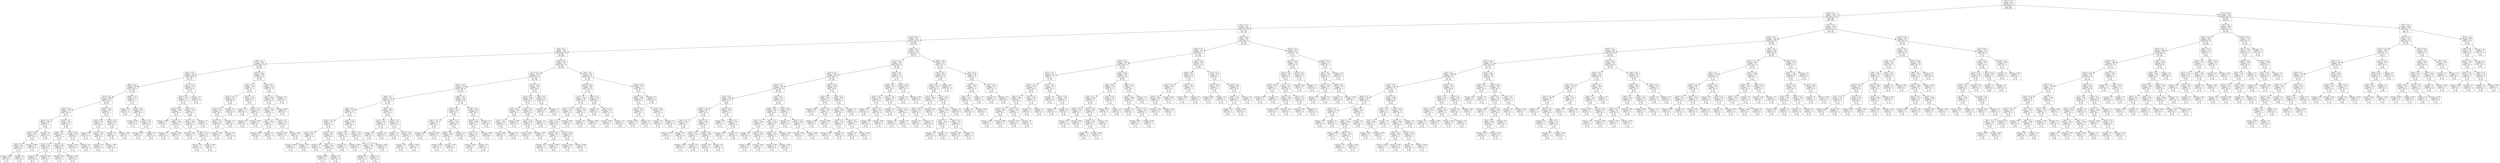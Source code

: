 digraph Tree {
node [shape=box] ;
0 [label="X[3] <= 0.5\nentropy = 0.918\nsamples = 571\nvalue = [[384, 187]\n[370, 201]\n[388, 183]]"] ;
1 [label="X[0] <= 0.5\nentropy = 0.916\nsamples = 446\nvalue = [[304, 142]\n[280, 166]\n[308, 138]]"] ;
0 -> 1 [labeldistance=2.5, labelangle=45, headlabel="True"] ;
2 [label="X[11] <= 0.5\nentropy = 0.912\nsamples = 292\nvalue = [[200, 92]\n[177, 115]\n[207, 85]]"] ;
1 -> 2 ;
3 [label="X[13] <= 0.5\nentropy = 0.911\nsamples = 220\nvalue = [[155, 65]\n[132, 88]\n[153, 67]]"] ;
2 -> 3 ;
4 [label="X[2] <= 0.5\nentropy = 0.905\nsamples = 144\nvalue = [[101, 43]\n[83, 61]\n[104, 40]]"] ;
3 -> 4 ;
5 [label="X[9] <= 0.5\nentropy = 0.874\nsamples = 66\nvalue = [[49, 17]\n[33, 33]\n[50, 16]]"] ;
4 -> 5 ;
6 [label="X[17] <= 0.5\nentropy = 0.845\nsamples = 44\nvalue = [[35, 9]\n[20, 24]\n[33, 11]]"] ;
5 -> 6 ;
7 [label="X[5] <= 0.5\nentropy = 0.848\nsamples = 31\nvalue = [[26, 5]\n[15, 16]\n[21, 10]]"] ;
6 -> 7 ;
8 [label="X[7] <= 0.5\nentropy = 0.884\nsamples = 24\nvalue = [[19, 5]\n[13, 11]\n[16, 8]]"] ;
7 -> 8 ;
9 [label="X[8] <= 0.5\nentropy = 0.876\nsamples = 17\nvalue = [[14, 3]\n[10, 7]\n[10, 7]]"] ;
8 -> 9 ;
10 [label="X[14] <= 0.5\nentropy = 0.904\nsamples = 7\nvalue = [[5, 2]\n[4, 3]\n[5, 2]]"] ;
9 -> 10 ;
11 [label="X[15] <= 0.5\nentropy = 0.647\nsamples = 5\nvalue = [[5, 0]\n[2, 3]\n[3, 2]]"] ;
10 -> 11 ;
12 [label="X[6] <= 0.5\nentropy = 0.612\nsamples = 3\nvalue = [[3, 0]\n[1, 2]\n[2, 1]]"] ;
11 -> 12 ;
13 [label="entropy = 0.667\nsamples = 2\nvalue = [[2, 0]\n[1, 1]\n[1, 1]]"] ;
12 -> 13 ;
14 [label="entropy = 0.0\nsamples = 1\nvalue = [[1, 0]\n[0, 1]\n[1, 0]]"] ;
12 -> 14 ;
15 [label="entropy = 0.667\nsamples = 2\nvalue = [[2, 0]\n[1, 1]\n[1, 1]]"] ;
11 -> 15 ;
16 [label="entropy = 0.0\nsamples = 2\nvalue = [[0, 2]\n[2, 0]\n[2, 0]]"] ;
10 -> 16 ;
17 [label="X[12] <= 0.5\nentropy = 0.813\nsamples = 10\nvalue = [[9, 1]\n[6, 4]\n[5, 5]]"] ;
9 -> 17 ;
18 [label="X[4] <= 0.5\nentropy = 0.657\nsamples = 7\nvalue = [[7, 0]\n[4, 3]\n[3, 4]]"] ;
17 -> 18 ;
19 [label="X[15] <= 0.5\nentropy = 0.612\nsamples = 3\nvalue = [[3, 0]\n[2, 1]\n[1, 2]]"] ;
18 -> 19 ;
20 [label="entropy = 0.0\nsamples = 1\nvalue = [[1, 0]\n[1, 0]\n[0, 1]]"] ;
19 -> 20 ;
21 [label="entropy = 0.667\nsamples = 2\nvalue = [[2, 0]\n[1, 1]\n[1, 1]]"] ;
19 -> 21 ;
22 [label="X[16] <= 0.5\nentropy = 0.667\nsamples = 4\nvalue = [[4, 0]\n[2, 2]\n[2, 2]]"] ;
18 -> 22 ;
23 [label="entropy = 0.667\nsamples = 2\nvalue = [[2, 0]\n[1, 1]\n[1, 1]]"] ;
22 -> 23 ;
24 [label="entropy = 0.667\nsamples = 2\nvalue = [[2, 0]\n[1, 1]\n[1, 1]]"] ;
22 -> 24 ;
25 [label="X[15] <= 0.5\nentropy = 0.918\nsamples = 3\nvalue = [[2, 1]\n[2, 1]\n[2, 1]]"] ;
17 -> 25 ;
26 [label="entropy = 0.667\nsamples = 2\nvalue = [[2, 0]\n[1, 1]\n[1, 1]]"] ;
25 -> 26 ;
27 [label="entropy = 0.0\nsamples = 1\nvalue = [[0, 1]\n[1, 0]\n[1, 0]]"] ;
25 -> 27 ;
28 [label="X[16] <= 0.5\nentropy = 0.813\nsamples = 7\nvalue = [[5, 2]\n[3, 4]\n[6, 1]]"] ;
8 -> 28 ;
29 [label="X[12] <= 0.5\nentropy = 0.541\nsamples = 4\nvalue = [[4, 0]\n[1, 3]\n[3, 1]]"] ;
28 -> 29 ;
30 [label="entropy = 0.0\nsamples = 1\nvalue = [[1, 0]\n[0, 1]\n[1, 0]]"] ;
29 -> 30 ;
31 [label="X[10] <= 0.5\nentropy = 0.612\nsamples = 3\nvalue = [[3, 0]\n[1, 2]\n[2, 1]]"] ;
29 -> 31 ;
32 [label="entropy = 0.0\nsamples = 1\nvalue = [[1, 0]\n[0, 1]\n[1, 0]]"] ;
31 -> 32 ;
33 [label="entropy = 0.667\nsamples = 2\nvalue = [[2, 0]\n[1, 1]\n[1, 1]]"] ;
31 -> 33 ;
34 [label="X[10] <= 0.5\nentropy = 0.612\nsamples = 3\nvalue = [[1, 2]\n[2, 1]\n[3, 0]]"] ;
28 -> 34 ;
35 [label="entropy = 0.0\nsamples = 1\nvalue = [[0, 1]\n[1, 0]\n[1, 0]]"] ;
34 -> 35 ;
36 [label="entropy = 0.667\nsamples = 2\nvalue = [[1, 1]\n[1, 1]\n[2, 0]]"] ;
34 -> 36 ;
37 [label="X[16] <= 0.5\nentropy = 0.575\nsamples = 7\nvalue = [[7, 0]\n[2, 5]\n[5, 2]]"] ;
7 -> 37 ;
38 [label="entropy = 0.0\nsamples = 2\nvalue = [[2, 0]\n[0, 2]\n[2, 0]]"] ;
37 -> 38 ;
39 [label="X[12] <= 0.5\nentropy = 0.647\nsamples = 5\nvalue = [[5, 0]\n[2, 3]\n[3, 2]]"] ;
37 -> 39 ;
40 [label="entropy = 0.667\nsamples = 2\nvalue = [[2, 0]\n[1, 1]\n[1, 1]]"] ;
39 -> 40 ;
41 [label="X[10] <= 0.5\nentropy = 0.612\nsamples = 3\nvalue = [[3, 0]\n[1, 2]\n[2, 1]]"] ;
39 -> 41 ;
42 [label="entropy = 0.667\nsamples = 2\nvalue = [[2, 0]\n[1, 1]\n[1, 1]]"] ;
41 -> 42 ;
43 [label="entropy = 0.0\nsamples = 1\nvalue = [[1, 0]\n[0, 1]\n[1, 0]]"] ;
41 -> 43 ;
44 [label="X[7] <= 0.5\nentropy = 0.748\nsamples = 13\nvalue = [[9, 4]\n[5, 8]\n[12, 1]]"] ;
6 -> 44 ;
45 [label="X[10] <= 0.5\nentropy = 0.793\nsamples = 11\nvalue = [[7, 4]\n[5, 6]\n[10, 1]]"] ;
44 -> 45 ;
46 [label="X[12] <= 0.5\nentropy = 0.888\nsamples = 5\nvalue = [[3, 2]\n[3, 2]\n[4, 1]]"] ;
45 -> 46 ;
47 [label="entropy = 0.667\nsamples = 2\nvalue = [[1, 1]\n[1, 1]\n[2, 0]]"] ;
46 -> 47 ;
48 [label="X[6] <= 0.5\nentropy = 0.918\nsamples = 3\nvalue = [[2, 1]\n[2, 1]\n[2, 1]]"] ;
46 -> 48 ;
49 [label="entropy = 0.0\nsamples = 1\nvalue = [[1, 0]\n[1, 0]\n[0, 1]]"] ;
48 -> 49 ;
50 [label="entropy = 0.667\nsamples = 2\nvalue = [[1, 1]\n[1, 1]\n[2, 0]]"] ;
48 -> 50 ;
51 [label="X[6] <= 0.5\nentropy = 0.612\nsamples = 6\nvalue = [[4, 2]\n[2, 4]\n[6, 0]]"] ;
45 -> 51 ;
52 [label="X[12] <= 0.5\nentropy = 0.647\nsamples = 5\nvalue = [[3, 2]\n[2, 3]\n[5, 0]]"] ;
51 -> 52 ;
53 [label="entropy = 0.667\nsamples = 2\nvalue = [[1, 1]\n[1, 1]\n[2, 0]]"] ;
52 -> 53 ;
54 [label="X[5] <= 0.5\nentropy = 0.612\nsamples = 3\nvalue = [[2, 1]\n[1, 2]\n[3, 0]]"] ;
52 -> 54 ;
55 [label="entropy = 0.0\nsamples = 1\nvalue = [[1, 0]\n[0, 1]\n[1, 0]]"] ;
54 -> 55 ;
56 [label="entropy = 0.667\nsamples = 2\nvalue = [[1, 1]\n[1, 1]\n[2, 0]]"] ;
54 -> 56 ;
57 [label="entropy = 0.0\nsamples = 1\nvalue = [[1, 0]\n[0, 1]\n[1, 0]]"] ;
51 -> 57 ;
58 [label="entropy = 0.0\nsamples = 2\nvalue = [[2, 0]\n[0, 2]\n[2, 0]]"] ;
44 -> 58 ;
59 [label="X[17] <= 0.5\nentropy = 0.898\nsamples = 22\nvalue = [[14, 8]\n[13, 9]\n[17, 5]]"] ;
5 -> 59 ;
60 [label="X[4] <= 0.5\nentropy = 0.798\nsamples = 12\nvalue = [[7, 5]\n[6, 6]\n[11, 1]]"] ;
59 -> 60 ;
61 [label="X[14] <= 0.5\nentropy = 0.541\nsamples = 8\nvalue = [[6, 2]\n[2, 6]\n[8, 0]]"] ;
60 -> 61 ;
62 [label="X[7] <= 0.5\nentropy = 0.647\nsamples = 5\nvalue = [[3, 2]\n[2, 3]\n[5, 0]]"] ;
61 -> 62 ;
63 [label="X[15] <= 0.5\nentropy = 0.541\nsamples = 4\nvalue = [[3, 1]\n[1, 3]\n[4, 0]]"] ;
62 -> 63 ;
64 [label="entropy = 0.667\nsamples = 2\nvalue = [[1, 1]\n[1, 1]\n[2, 0]]"] ;
63 -> 64 ;
65 [label="entropy = 0.0\nsamples = 2\nvalue = [[2, 0]\n[0, 2]\n[2, 0]]"] ;
63 -> 65 ;
66 [label="entropy = 0.0\nsamples = 1\nvalue = [[0, 1]\n[1, 0]\n[1, 0]]"] ;
62 -> 66 ;
67 [label="entropy = 0.0\nsamples = 3\nvalue = [[3, 0]\n[0, 3]\n[3, 0]]"] ;
61 -> 67 ;
68 [label="X[12] <= 0.5\nentropy = 0.541\nsamples = 4\nvalue = [[1, 3]\n[4, 0]\n[3, 1]]"] ;
60 -> 68 ;
69 [label="entropy = 0.0\nsamples = 1\nvalue = [[0, 1]\n[1, 0]\n[1, 0]]"] ;
68 -> 69 ;
70 [label="X[16] <= 0.5\nentropy = 0.612\nsamples = 3\nvalue = [[1, 2]\n[3, 0]\n[2, 1]]"] ;
68 -> 70 ;
71 [label="entropy = 0.0\nsamples = 1\nvalue = [[0, 1]\n[1, 0]\n[1, 0]]"] ;
70 -> 71 ;
72 [label="entropy = 0.667\nsamples = 2\nvalue = [[1, 1]\n[2, 0]\n[1, 1]]"] ;
70 -> 72 ;
73 [label="X[4] <= 0.5\nentropy = 0.911\nsamples = 10\nvalue = [[7, 3]\n[7, 3]\n[6, 4]]"] ;
59 -> 73 ;
74 [label="X[5] <= 0.5\nentropy = 0.891\nsamples = 9\nvalue = [[6, 3]\n[7, 2]\n[5, 4]]"] ;
73 -> 74 ;
75 [label="X[12] <= 0.5\nentropy = 0.904\nsamples = 7\nvalue = [[5, 2]\n[5, 2]\n[4, 3]]"] ;
74 -> 75 ;
76 [label="X[6] <= 0.5\nentropy = 0.918\nsamples = 3\nvalue = [[2, 1]\n[2, 1]\n[2, 1]]"] ;
75 -> 76 ;
77 [label="entropy = 0.667\nsamples = 2\nvalue = [[1, 1]\n[2, 0]\n[1, 1]]"] ;
76 -> 77 ;
78 [label="entropy = 0.0\nsamples = 1\nvalue = [[1, 0]\n[0, 1]\n[1, 0]]"] ;
76 -> 78 ;
79 [label="X[6] <= 0.5\nentropy = 0.874\nsamples = 4\nvalue = [[3, 1]\n[3, 1]\n[2, 2]]"] ;
75 -> 79 ;
80 [label="entropy = 0.667\nsamples = 2\nvalue = [[2, 0]\n[1, 1]\n[1, 1]]"] ;
79 -> 80 ;
81 [label="entropy = 0.667\nsamples = 2\nvalue = [[1, 1]\n[2, 0]\n[1, 1]]"] ;
79 -> 81 ;
82 [label="entropy = 0.667\nsamples = 2\nvalue = [[1, 1]\n[2, 0]\n[1, 1]]"] ;
74 -> 82 ;
83 [label="entropy = 0.0\nsamples = 1\nvalue = [[1, 0]\n[0, 1]\n[1, 0]]"] ;
73 -> 83 ;
84 [label="X[10] <= 0.5\nentropy = 0.917\nsamples = 78\nvalue = [[52, 26]\n[50, 28]\n[54, 24]]"] ;
4 -> 84 ;
85 [label="X[7] <= 0.5\nentropy = 0.916\nsamples = 51\nvalue = [[36, 15]\n[33, 18]\n[33, 18]]"] ;
84 -> 85 ;
86 [label="X[17] <= 0.5\nentropy = 0.903\nsamples = 37\nvalue = [[28, 9]\n[22, 15]\n[24, 13]]"] ;
85 -> 86 ;
87 [label="X[4] <= 0.5\nentropy = 0.85\nsamples = 21\nvalue = [[18, 3]\n[11, 10]\n[13, 8]]"] ;
86 -> 87 ;
88 [label="X[9] <= 0.5\nentropy = 0.785\nsamples = 14\nvalue = [[13, 1]\n[7, 7]\n[8, 6]]"] ;
87 -> 88 ;
89 [label="X[16] <= 0.5\nentropy = 0.657\nsamples = 7\nvalue = [[7, 0]\n[3, 4]\n[4, 3]]"] ;
88 -> 89 ;
90 [label="X[12] <= 0.5\nentropy = 0.612\nsamples = 3\nvalue = [[3, 0]\n[1, 2]\n[2, 1]]"] ;
89 -> 90 ;
91 [label="entropy = 0.667\nsamples = 2\nvalue = [[2, 0]\n[1, 1]\n[1, 1]]"] ;
90 -> 91 ;
92 [label="entropy = 0.0\nsamples = 1\nvalue = [[1, 0]\n[0, 1]\n[1, 0]]"] ;
90 -> 92 ;
93 [label="X[12] <= 0.5\nentropy = 0.667\nsamples = 4\nvalue = [[4, 0]\n[2, 2]\n[2, 2]]"] ;
89 -> 93 ;
94 [label="entropy = 0.0\nsamples = 1\nvalue = [[1, 0]\n[0, 1]\n[1, 0]]"] ;
93 -> 94 ;
95 [label="X[6] <= 0.5\nentropy = 0.612\nsamples = 3\nvalue = [[3, 0]\n[2, 1]\n[1, 2]]"] ;
93 -> 95 ;
96 [label="entropy = 0.667\nsamples = 2\nvalue = [[2, 0]\n[1, 1]\n[1, 1]]"] ;
95 -> 96 ;
97 [label="entropy = 0.0\nsamples = 1\nvalue = [[1, 0]\n[1, 0]\n[0, 1]]"] ;
95 -> 97 ;
98 [label="X[15] <= 0.5\nentropy = 0.854\nsamples = 7\nvalue = [[6, 1]\n[4, 3]\n[4, 3]]"] ;
88 -> 98 ;
99 [label="X[14] <= 0.5\nentropy = 0.612\nsamples = 3\nvalue = [[3, 0]\n[1, 2]\n[2, 1]]"] ;
98 -> 99 ;
100 [label="entropy = 0.0\nsamples = 1\nvalue = [[1, 0]\n[0, 1]\n[1, 0]]"] ;
99 -> 100 ;
101 [label="entropy = 0.667\nsamples = 2\nvalue = [[2, 0]\n[1, 1]\n[1, 1]]"] ;
99 -> 101 ;
102 [label="X[12] <= 0.5\nentropy = 0.874\nsamples = 4\nvalue = [[3, 1]\n[3, 1]\n[2, 2]]"] ;
98 -> 102 ;
103 [label="X[5] <= 0.5\nentropy = 0.667\nsamples = 2\nvalue = [[2, 0]\n[1, 1]\n[1, 1]]"] ;
102 -> 103 ;
104 [label="entropy = 0.0\nsamples = 1\nvalue = [[1, 0]\n[0, 1]\n[1, 0]]"] ;
103 -> 104 ;
105 [label="entropy = 0.0\nsamples = 1\nvalue = [[1, 0]\n[1, 0]\n[0, 1]]"] ;
103 -> 105 ;
106 [label="entropy = 0.667\nsamples = 2\nvalue = [[1, 1]\n[2, 0]\n[1, 1]]"] ;
102 -> 106 ;
107 [label="X[8] <= 0.5\nentropy = 0.904\nsamples = 7\nvalue = [[5, 2]\n[4, 3]\n[5, 2]]"] ;
87 -> 107 ;
108 [label="X[12] <= 0.5\nentropy = 0.612\nsamples = 3\nvalue = [[3, 0]\n[1, 2]\n[2, 1]]"] ;
107 -> 108 ;
109 [label="entropy = 0.0\nsamples = 1\nvalue = [[1, 0]\n[1, 0]\n[0, 1]]"] ;
108 -> 109 ;
110 [label="entropy = 0.0\nsamples = 2\nvalue = [[2, 0]\n[0, 2]\n[2, 0]]"] ;
108 -> 110 ;
111 [label="X[14] <= 0.5\nentropy = 0.874\nsamples = 4\nvalue = [[2, 2]\n[3, 1]\n[3, 1]]"] ;
107 -> 111 ;
112 [label="entropy = 0.0\nsamples = 1\nvalue = [[1, 0]\n[1, 0]\n[0, 1]]"] ;
111 -> 112 ;
113 [label="X[15] <= 0.5\nentropy = 0.612\nsamples = 3\nvalue = [[1, 2]\n[2, 1]\n[3, 0]]"] ;
111 -> 113 ;
114 [label="entropy = 0.0\nsamples = 1\nvalue = [[0, 1]\n[1, 0]\n[1, 0]]"] ;
113 -> 114 ;
115 [label="entropy = 0.667\nsamples = 2\nvalue = [[1, 1]\n[1, 1]\n[2, 0]]"] ;
113 -> 115 ;
116 [label="X[8] <= 0.5\nentropy = 0.916\nsamples = 16\nvalue = [[10, 6]\n[11, 5]\n[11, 5]]"] ;
86 -> 116 ;
117 [label="X[12] <= 0.5\nentropy = 0.911\nsamples = 10\nvalue = [[7, 3]\n[6, 4]\n[7, 3]]"] ;
116 -> 117 ;
118 [label="X[6] <= 0.5\nentropy = 0.874\nsamples = 4\nvalue = [[3, 1]\n[2, 2]\n[3, 1]]"] ;
117 -> 118 ;
119 [label="entropy = 0.667\nsamples = 2\nvalue = [[1, 1]\n[1, 1]\n[2, 0]]"] ;
118 -> 119 ;
120 [label="entropy = 0.667\nsamples = 2\nvalue = [[2, 0]\n[1, 1]\n[1, 1]]"] ;
118 -> 120 ;
121 [label="X[6] <= 0.5\nentropy = 0.918\nsamples = 6\nvalue = [[4, 2]\n[4, 2]\n[4, 2]]"] ;
117 -> 121 ;
122 [label="X[4] <= 0.5\nentropy = 0.888\nsamples = 5\nvalue = [[4, 1]\n[3, 2]\n[3, 2]]"] ;
121 -> 122 ;
123 [label="entropy = 0.918\nsamples = 3\nvalue = [[2, 1]\n[2, 1]\n[2, 1]]"] ;
122 -> 123 ;
124 [label="entropy = 0.667\nsamples = 2\nvalue = [[2, 0]\n[1, 1]\n[1, 1]]"] ;
122 -> 124 ;
125 [label="entropy = 0.0\nsamples = 1\nvalue = [[0, 1]\n[1, 0]\n[1, 0]]"] ;
121 -> 125 ;
126 [label="X[4] <= 0.5\nentropy = 0.856\nsamples = 6\nvalue = [[3, 3]\n[5, 1]\n[4, 2]]"] ;
116 -> 126 ;
127 [label="X[14] <= 0.5\nentropy = 0.888\nsamples = 5\nvalue = [[3, 2]\n[4, 1]\n[3, 2]]"] ;
126 -> 127 ;
128 [label="X[5] <= 0.5\nentropy = 0.612\nsamples = 3\nvalue = [[1, 2]\n[3, 0]\n[2, 1]]"] ;
127 -> 128 ;
129 [label="entropy = 0.667\nsamples = 2\nvalue = [[1, 1]\n[2, 0]\n[1, 1]]"] ;
128 -> 129 ;
130 [label="entropy = 0.0\nsamples = 1\nvalue = [[0, 1]\n[1, 0]\n[1, 0]]"] ;
128 -> 130 ;
131 [label="entropy = 0.667\nsamples = 2\nvalue = [[2, 0]\n[1, 1]\n[1, 1]]"] ;
127 -> 131 ;
132 [label="entropy = 0.0\nsamples = 1\nvalue = [[0, 1]\n[1, 0]\n[1, 0]]"] ;
126 -> 132 ;
133 [label="X[17] <= 0.5\nentropy = 0.892\nsamples = 14\nvalue = [[8, 6]\n[11, 3]\n[9, 5]]"] ;
85 -> 133 ;
134 [label="X[14] <= 0.5\nentropy = 0.809\nsamples = 11\nvalue = [[6, 5]\n[10, 1]\n[6, 5]]"] ;
133 -> 134 ;
135 [label="X[9] <= 0.5\nentropy = 0.805\nsamples = 5\nvalue = [[4, 1]\n[4, 1]\n[2, 3]]"] ;
134 -> 135 ;
136 [label="X[15] <= 0.5\nentropy = 0.612\nsamples = 3\nvalue = [[2, 1]\n[3, 0]\n[1, 2]]"] ;
135 -> 136 ;
137 [label="entropy = 0.667\nsamples = 2\nvalue = [[1, 1]\n[2, 0]\n[1, 1]]"] ;
136 -> 137 ;
138 [label="entropy = 0.0\nsamples = 1\nvalue = [[1, 0]\n[1, 0]\n[0, 1]]"] ;
136 -> 138 ;
139 [label="entropy = 0.667\nsamples = 2\nvalue = [[2, 0]\n[1, 1]\n[1, 1]]"] ;
135 -> 139 ;
140 [label="X[8] <= 0.5\nentropy = 0.612\nsamples = 6\nvalue = [[2, 4]\n[6, 0]\n[4, 2]]"] ;
134 -> 140 ;
141 [label="X[15] <= 0.5\nentropy = 0.667\nsamples = 4\nvalue = [[2, 2]\n[4, 0]\n[2, 2]]"] ;
140 -> 141 ;
142 [label="entropy = 0.667\nsamples = 2\nvalue = [[1, 1]\n[2, 0]\n[1, 1]]"] ;
141 -> 142 ;
143 [label="entropy = 0.667\nsamples = 2\nvalue = [[1, 1]\n[2, 0]\n[1, 1]]"] ;
141 -> 143 ;
144 [label="entropy = 0.0\nsamples = 2\nvalue = [[0, 2]\n[2, 0]\n[2, 0]]"] ;
140 -> 144 ;
145 [label="X[8] <= 0.5\nentropy = 0.612\nsamples = 3\nvalue = [[2, 1]\n[1, 2]\n[3, 0]]"] ;
133 -> 145 ;
146 [label="entropy = 0.667\nsamples = 2\nvalue = [[1, 1]\n[1, 1]\n[2, 0]]"] ;
145 -> 146 ;
147 [label="entropy = 0.0\nsamples = 1\nvalue = [[1, 0]\n[0, 1]\n[1, 0]]"] ;
145 -> 147 ;
148 [label="X[5] <= 0.5\nentropy = 0.897\nsamples = 27\nvalue = [[16, 11]\n[17, 10]\n[21, 6]]"] ;
84 -> 148 ;
149 [label="X[12] <= 0.5\nentropy = 0.858\nsamples = 20\nvalue = [[12, 8]\n[11, 9]\n[17, 3]]"] ;
148 -> 149 ;
150 [label="X[7] <= 0.5\nentropy = 0.892\nsamples = 14\nvalue = [[8, 6]\n[9, 5]\n[11, 3]]"] ;
149 -> 150 ;
151 [label="X[17] <= 0.5\nentropy = 0.912\nsamples = 11\nvalue = [[7, 4]\n[7, 4]\n[8, 3]]"] ;
150 -> 151 ;
152 [label="X[4] <= 0.5\nentropy = 0.891\nsamples = 9\nvalue = [[5, 4]\n[6, 3]\n[7, 2]]"] ;
151 -> 152 ;
153 [label="X[16] <= 0.5\nentropy = 0.612\nsamples = 3\nvalue = [[1, 2]\n[2, 1]\n[3, 0]]"] ;
152 -> 153 ;
154 [label="entropy = 0.0\nsamples = 1\nvalue = [[0, 1]\n[1, 0]\n[1, 0]]"] ;
153 -> 154 ;
155 [label="entropy = 0.667\nsamples = 2\nvalue = [[1, 1]\n[1, 1]\n[2, 0]]"] ;
153 -> 155 ;
156 [label="X[15] <= 0.5\nentropy = 0.918\nsamples = 6\nvalue = [[4, 2]\n[4, 2]\n[4, 2]]"] ;
152 -> 156 ;
157 [label="entropy = 0.918\nsamples = 3\nvalue = [[2, 1]\n[2, 1]\n[2, 1]]"] ;
156 -> 157 ;
158 [label="entropy = 0.918\nsamples = 3\nvalue = [[2, 1]\n[2, 1]\n[2, 1]]"] ;
156 -> 158 ;
159 [label="entropy = 0.667\nsamples = 2\nvalue = [[2, 0]\n[1, 1]\n[1, 1]]"] ;
151 -> 159 ;
160 [label="X[15] <= 0.5\nentropy = 0.612\nsamples = 3\nvalue = [[1, 2]\n[2, 1]\n[3, 0]]"] ;
150 -> 160 ;
161 [label="entropy = 0.0\nsamples = 1\nvalue = [[0, 1]\n[1, 0]\n[1, 0]]"] ;
160 -> 161 ;
162 [label="entropy = 0.667\nsamples = 2\nvalue = [[1, 1]\n[1, 1]\n[2, 0]]"] ;
160 -> 162 ;
163 [label="X[6] <= 0.5\nentropy = 0.612\nsamples = 6\nvalue = [[4, 2]\n[2, 4]\n[6, 0]]"] ;
149 -> 163 ;
164 [label="entropy = 0.0\nsamples = 3\nvalue = [[3, 0]\n[0, 3]\n[3, 0]]"] ;
163 -> 164 ;
165 [label="X[15] <= 0.5\nentropy = 0.612\nsamples = 3\nvalue = [[1, 2]\n[2, 1]\n[3, 0]]"] ;
163 -> 165 ;
166 [label="entropy = 0.667\nsamples = 2\nvalue = [[1, 1]\n[1, 1]\n[2, 0]]"] ;
165 -> 166 ;
167 [label="entropy = 0.0\nsamples = 1\nvalue = [[0, 1]\n[1, 0]\n[1, 0]]"] ;
165 -> 167 ;
168 [label="X[15] <= 0.5\nentropy = 0.854\nsamples = 7\nvalue = [[4, 3]\n[6, 1]\n[4, 3]]"] ;
148 -> 168 ;
169 [label="X[16] <= 0.5\nentropy = 0.805\nsamples = 5\nvalue = [[4, 1]\n[4, 1]\n[2, 3]]"] ;
168 -> 169 ;
170 [label="X[12] <= 0.5\nentropy = 0.612\nsamples = 3\nvalue = [[2, 1]\n[3, 0]\n[1, 2]]"] ;
169 -> 170 ;
171 [label="entropy = 0.667\nsamples = 2\nvalue = [[1, 1]\n[2, 0]\n[1, 1]]"] ;
170 -> 171 ;
172 [label="entropy = 0.0\nsamples = 1\nvalue = [[1, 0]\n[1, 0]\n[0, 1]]"] ;
170 -> 172 ;
173 [label="X[14] <= 0.5\nentropy = 0.667\nsamples = 2\nvalue = [[2, 0]\n[1, 1]\n[1, 1]]"] ;
169 -> 173 ;
174 [label="entropy = 0.0\nsamples = 1\nvalue = [[1, 0]\n[0, 1]\n[1, 0]]"] ;
173 -> 174 ;
175 [label="entropy = 0.0\nsamples = 1\nvalue = [[1, 0]\n[1, 0]\n[0, 1]]"] ;
173 -> 175 ;
176 [label="entropy = 0.0\nsamples = 2\nvalue = [[0, 2]\n[2, 0]\n[2, 0]]"] ;
168 -> 176 ;
177 [label="X[8] <= 0.5\nentropy = 0.915\nsamples = 76\nvalue = [[54, 22]\n[49, 27]\n[49, 27]]"] ;
3 -> 177 ;
178 [label="X[7] <= 0.5\nentropy = 0.904\nsamples = 54\nvalue = [[39, 15]\n[38, 16]\n[31, 23]]"] ;
177 -> 178 ;
179 [label="X[17] <= 0.5\nentropy = 0.913\nsamples = 43\nvalue = [[28, 15]\n[31, 12]\n[27, 16]]"] ;
178 -> 179 ;
180 [label="X[2] <= 0.5\nentropy = 0.918\nsamples = 30\nvalue = [[20, 10]\n[20, 10]\n[20, 10]]"] ;
179 -> 180 ;
181 [label="X[5] <= 0.5\nentropy = 0.903\nsamples = 12\nvalue = [[7, 5]\n[9, 3]\n[8, 4]]"] ;
180 -> 181 ;
182 [label="X[16] <= 0.5\nentropy = 0.907\nsamples = 8\nvalue = [[5, 3]\n[5, 3]\n[6, 2]]"] ;
181 -> 182 ;
183 [label="X[9] <= 0.5\nentropy = 0.612\nsamples = 3\nvalue = [[2, 1]\n[1, 2]\n[3, 0]]"] ;
182 -> 183 ;
184 [label="entropy = 0.667\nsamples = 2\nvalue = [[1, 1]\n[1, 1]\n[2, 0]]"] ;
183 -> 184 ;
185 [label="entropy = 0.0\nsamples = 1\nvalue = [[1, 0]\n[0, 1]\n[1, 0]]"] ;
183 -> 185 ;
186 [label="X[6] <= 0.5\nentropy = 0.888\nsamples = 5\nvalue = [[3, 2]\n[4, 1]\n[3, 2]]"] ;
182 -> 186 ;
187 [label="X[10] <= 0.5\nentropy = 0.918\nsamples = 3\nvalue = [[2, 1]\n[2, 1]\n[2, 1]]"] ;
186 -> 187 ;
188 [label="entropy = 0.667\nsamples = 2\nvalue = [[2, 0]\n[1, 1]\n[1, 1]]"] ;
187 -> 188 ;
189 [label="entropy = 0.0\nsamples = 1\nvalue = [[0, 1]\n[1, 0]\n[1, 0]]"] ;
187 -> 189 ;
190 [label="X[10] <= 0.5\nentropy = 0.667\nsamples = 2\nvalue = [[1, 1]\n[2, 0]\n[1, 1]]"] ;
186 -> 190 ;
191 [label="entropy = 0.0\nsamples = 1\nvalue = [[0, 1]\n[1, 0]\n[1, 0]]"] ;
190 -> 191 ;
192 [label="entropy = 0.0\nsamples = 1\nvalue = [[1, 0]\n[1, 0]\n[0, 1]]"] ;
190 -> 192 ;
193 [label="X[16] <= 0.5\nentropy = 0.667\nsamples = 4\nvalue = [[2, 2]\n[4, 0]\n[2, 2]]"] ;
181 -> 193 ;
194 [label="entropy = 0.0\nsamples = 1\nvalue = [[1, 0]\n[1, 0]\n[0, 1]]"] ;
193 -> 194 ;
195 [label="X[9] <= 0.5\nentropy = 0.612\nsamples = 3\nvalue = [[1, 2]\n[3, 0]\n[2, 1]]"] ;
193 -> 195 ;
196 [label="entropy = 0.667\nsamples = 2\nvalue = [[1, 1]\n[2, 0]\n[1, 1]]"] ;
195 -> 196 ;
197 [label="entropy = 0.0\nsamples = 1\nvalue = [[0, 1]\n[1, 0]\n[1, 0]]"] ;
195 -> 197 ;
198 [label="X[5] <= 0.5\nentropy = 0.912\nsamples = 18\nvalue = [[13, 5]\n[11, 7]\n[12, 6]]"] ;
180 -> 198 ;
199 [label="X[16] <= 0.5\nentropy = 0.895\nsamples = 11\nvalue = [[8, 3]\n[8, 3]\n[6, 5]]"] ;
198 -> 199 ;
200 [label="X[4] <= 0.5\nentropy = 0.888\nsamples = 5\nvalue = [[3, 2]\n[4, 1]\n[3, 2]]"] ;
199 -> 200 ;
201 [label="entropy = 0.0\nsamples = 1\nvalue = [[0, 1]\n[1, 0]\n[1, 0]]"] ;
200 -> 201 ;
202 [label="X[10] <= 0.5\nentropy = 0.874\nsamples = 4\nvalue = [[3, 1]\n[3, 1]\n[2, 2]]"] ;
200 -> 202 ;
203 [label="entropy = 0.667\nsamples = 2\nvalue = [[2, 0]\n[1, 1]\n[1, 1]]"] ;
202 -> 203 ;
204 [label="entropy = 0.667\nsamples = 2\nvalue = [[1, 1]\n[2, 0]\n[1, 1]]"] ;
202 -> 204 ;
205 [label="X[6] <= 0.5\nentropy = 0.856\nsamples = 6\nvalue = [[5, 1]\n[4, 2]\n[3, 3]]"] ;
199 -> 205 ;
206 [label="X[10] <= 0.5\nentropy = 0.874\nsamples = 4\nvalue = [[3, 1]\n[3, 1]\n[2, 2]]"] ;
205 -> 206 ;
207 [label="entropy = 0.667\nsamples = 2\nvalue = [[2, 0]\n[1, 1]\n[1, 1]]"] ;
206 -> 207 ;
208 [label="entropy = 0.667\nsamples = 2\nvalue = [[1, 1]\n[2, 0]\n[1, 1]]"] ;
206 -> 208 ;
209 [label="entropy = 0.667\nsamples = 2\nvalue = [[2, 0]\n[1, 1]\n[1, 1]]"] ;
205 -> 209 ;
210 [label="X[9] <= 0.5\nentropy = 0.813\nsamples = 7\nvalue = [[5, 2]\n[3, 4]\n[6, 1]]"] ;
198 -> 210 ;
211 [label="entropy = 0.0\nsamples = 2\nvalue = [[2, 0]\n[0, 2]\n[2, 0]]"] ;
210 -> 211 ;
212 [label="X[16] <= 0.5\nentropy = 0.888\nsamples = 5\nvalue = [[3, 2]\n[3, 2]\n[4, 1]]"] ;
210 -> 212 ;
213 [label="entropy = 0.918\nsamples = 3\nvalue = [[2, 1]\n[2, 1]\n[2, 1]]"] ;
212 -> 213 ;
214 [label="entropy = 0.667\nsamples = 2\nvalue = [[1, 1]\n[1, 1]\n[2, 0]]"] ;
212 -> 214 ;
215 [label="X[9] <= 0.5\nentropy = 0.859\nsamples = 13\nvalue = [[8, 5]\n[11, 2]\n[7, 6]]"] ;
179 -> 215 ;
216 [label="X[6] <= 0.5\nentropy = 0.667\nsamples = 6\nvalue = [[3, 3]\n[6, 0]\n[3, 3]]"] ;
215 -> 216 ;
217 [label="entropy = 0.667\nsamples = 2\nvalue = [[1, 1]\n[2, 0]\n[1, 1]]"] ;
216 -> 217 ;
218 [label="X[1] <= 0.5\nentropy = 0.667\nsamples = 4\nvalue = [[2, 2]\n[4, 0]\n[2, 2]]"] ;
216 -> 218 ;
219 [label="entropy = 0.667\nsamples = 2\nvalue = [[1, 1]\n[2, 0]\n[1, 1]]"] ;
218 -> 219 ;
220 [label="entropy = 0.667\nsamples = 2\nvalue = [[1, 1]\n[2, 0]\n[1, 1]]"] ;
218 -> 220 ;
221 [label="X[5] <= 0.5\nentropy = 0.904\nsamples = 7\nvalue = [[5, 2]\n[5, 2]\n[4, 3]]"] ;
215 -> 221 ;
222 [label="X[2] <= 0.5\nentropy = 0.918\nsamples = 6\nvalue = [[4, 2]\n[4, 2]\n[4, 2]]"] ;
221 -> 222 ;
223 [label="X[4] <= 0.5\nentropy = 0.918\nsamples = 3\nvalue = [[2, 1]\n[2, 1]\n[2, 1]]"] ;
222 -> 223 ;
224 [label="entropy = 0.667\nsamples = 2\nvalue = [[1, 1]\n[1, 1]\n[2, 0]]"] ;
223 -> 224 ;
225 [label="entropy = 0.0\nsamples = 1\nvalue = [[1, 0]\n[1, 0]\n[0, 1]]"] ;
223 -> 225 ;
226 [label="X[4] <= 0.5\nentropy = 0.918\nsamples = 3\nvalue = [[2, 1]\n[2, 1]\n[2, 1]]"] ;
222 -> 226 ;
227 [label="entropy = 0.0\nsamples = 1\nvalue = [[1, 0]\n[1, 0]\n[0, 1]]"] ;
226 -> 227 ;
228 [label="entropy = 0.667\nsamples = 2\nvalue = [[1, 1]\n[1, 1]\n[2, 0]]"] ;
226 -> 228 ;
229 [label="entropy = 0.0\nsamples = 1\nvalue = [[1, 0]\n[1, 0]\n[0, 1]]"] ;
221 -> 229 ;
230 [label="X[16] <= 0.5\nentropy = 0.63\nsamples = 11\nvalue = [[11, 0]\n[7, 4]\n[4, 7]]"] ;
178 -> 230 ;
231 [label="X[10] <= 0.5\nentropy = 0.541\nsamples = 8\nvalue = [[8, 0]\n[6, 2]\n[2, 6]]"] ;
230 -> 231 ;
232 [label="X[15] <= 0.5\nentropy = 0.481\nsamples = 5\nvalue = [[5, 0]\n[4, 1]\n[1, 4]]"] ;
231 -> 232 ;
233 [label="entropy = 0.0\nsamples = 2\nvalue = [[2, 0]\n[2, 0]\n[0, 2]]"] ;
232 -> 233 ;
234 [label="X[2] <= 0.5\nentropy = 0.612\nsamples = 3\nvalue = [[3, 0]\n[2, 1]\n[1, 2]]"] ;
232 -> 234 ;
235 [label="entropy = 0.0\nsamples = 1\nvalue = [[1, 0]\n[1, 0]\n[0, 1]]"] ;
234 -> 235 ;
236 [label="entropy = 0.667\nsamples = 2\nvalue = [[2, 0]\n[1, 1]\n[1, 1]]"] ;
234 -> 236 ;
237 [label="X[17] <= 0.5\nentropy = 0.612\nsamples = 3\nvalue = [[3, 0]\n[2, 1]\n[1, 2]]"] ;
231 -> 237 ;
238 [label="entropy = 0.0\nsamples = 1\nvalue = [[1, 0]\n[1, 0]\n[0, 1]]"] ;
237 -> 238 ;
239 [label="X[1] <= 0.5\nentropy = 0.667\nsamples = 2\nvalue = [[2, 0]\n[1, 1]\n[1, 1]]"] ;
237 -> 239 ;
240 [label="entropy = 0.0\nsamples = 1\nvalue = [[1, 0]\n[1, 0]\n[0, 1]]"] ;
239 -> 240 ;
241 [label="entropy = 0.0\nsamples = 1\nvalue = [[1, 0]\n[0, 1]\n[1, 0]]"] ;
239 -> 241 ;
242 [label="X[10] <= 0.5\nentropy = 0.612\nsamples = 3\nvalue = [[3, 0]\n[1, 2]\n[2, 1]]"] ;
230 -> 242 ;
243 [label="entropy = 0.0\nsamples = 1\nvalue = [[1, 0]\n[0, 1]\n[1, 0]]"] ;
242 -> 243 ;
244 [label="entropy = 0.667\nsamples = 2\nvalue = [[2, 0]\n[1, 1]\n[1, 1]]"] ;
242 -> 244 ;
245 [label="X[16] <= 0.5\nentropy = 0.862\nsamples = 22\nvalue = [[15, 7]\n[11, 11]\n[18, 4]]"] ;
177 -> 245 ;
246 [label="X[5] <= 0.5\nentropy = 0.889\nsamples = 13\nvalue = [[10, 3]\n[7, 6]\n[9, 4]]"] ;
245 -> 246 ;
247 [label="X[2] <= 0.5\nentropy = 0.874\nsamples = 12\nvalue = [[9, 3]\n[6, 6]\n[9, 3]]"] ;
246 -> 247 ;
248 [label="X[7] <= 0.5\nentropy = 0.888\nsamples = 5\nvalue = [[3, 2]\n[3, 2]\n[4, 1]]"] ;
247 -> 248 ;
249 [label="X[15] <= 0.5\nentropy = 0.612\nsamples = 3\nvalue = [[2, 1]\n[1, 2]\n[3, 0]]"] ;
248 -> 249 ;
250 [label="entropy = 0.0\nsamples = 1\nvalue = [[0, 1]\n[1, 0]\n[1, 0]]"] ;
249 -> 250 ;
251 [label="entropy = 0.0\nsamples = 2\nvalue = [[2, 0]\n[0, 2]\n[2, 0]]"] ;
249 -> 251 ;
252 [label="entropy = 0.667\nsamples = 2\nvalue = [[1, 1]\n[2, 0]\n[1, 1]]"] ;
248 -> 252 ;
253 [label="X[7] <= 0.5\nentropy = 0.813\nsamples = 7\nvalue = [[6, 1]\n[3, 4]\n[5, 2]]"] ;
247 -> 253 ;
254 [label="X[17] <= 0.5\nentropy = 0.888\nsamples = 5\nvalue = [[4, 1]\n[3, 2]\n[3, 2]]"] ;
253 -> 254 ;
255 [label="X[4] <= 0.5\nentropy = 0.667\nsamples = 2\nvalue = [[1, 1]\n[2, 0]\n[1, 1]]"] ;
254 -> 255 ;
256 [label="entropy = 0.0\nsamples = 1\nvalue = [[1, 0]\n[1, 0]\n[0, 1]]"] ;
255 -> 256 ;
257 [label="entropy = 0.0\nsamples = 1\nvalue = [[0, 1]\n[1, 0]\n[1, 0]]"] ;
255 -> 257 ;
258 [label="X[6] <= 0.5\nentropy = 0.612\nsamples = 3\nvalue = [[3, 0]\n[1, 2]\n[2, 1]]"] ;
254 -> 258 ;
259 [label="entropy = 0.667\nsamples = 2\nvalue = [[2, 0]\n[1, 1]\n[1, 1]]"] ;
258 -> 259 ;
260 [label="entropy = 0.0\nsamples = 1\nvalue = [[1, 0]\n[0, 1]\n[1, 0]]"] ;
258 -> 260 ;
261 [label="entropy = 0.0\nsamples = 2\nvalue = [[2, 0]\n[0, 2]\n[2, 0]]"] ;
253 -> 261 ;
262 [label="entropy = 0.0\nsamples = 1\nvalue = [[1, 0]\n[1, 0]\n[0, 1]]"] ;
246 -> 262 ;
263 [label="X[1] <= 0.5\nentropy = 0.661\nsamples = 9\nvalue = [[5, 4]\n[4, 5]\n[9, 0]]"] ;
245 -> 263 ;
264 [label="X[5] <= 0.5\nentropy = 0.647\nsamples = 5\nvalue = [[2, 3]\n[3, 2]\n[5, 0]]"] ;
263 -> 264 ;
265 [label="X[4] <= 0.5\nentropy = 0.541\nsamples = 4\nvalue = [[1, 3]\n[3, 1]\n[4, 0]]"] ;
264 -> 265 ;
266 [label="entropy = 0.0\nsamples = 2\nvalue = [[0, 2]\n[2, 0]\n[2, 0]]"] ;
265 -> 266 ;
267 [label="entropy = 0.667\nsamples = 2\nvalue = [[1, 1]\n[1, 1]\n[2, 0]]"] ;
265 -> 267 ;
268 [label="entropy = 0.0\nsamples = 1\nvalue = [[1, 0]\n[0, 1]\n[1, 0]]"] ;
264 -> 268 ;
269 [label="X[5] <= 0.5\nentropy = 0.541\nsamples = 4\nvalue = [[3, 1]\n[1, 3]\n[4, 0]]"] ;
263 -> 269 ;
270 [label="entropy = 0.0\nsamples = 3\nvalue = [[3, 0]\n[0, 3]\n[3, 0]]"] ;
269 -> 270 ;
271 [label="entropy = 0.0\nsamples = 1\nvalue = [[0, 1]\n[1, 0]\n[1, 0]]"] ;
269 -> 271 ;
272 [label="X[5] <= 0.5\nentropy = 0.907\nsamples = 72\nvalue = [[45, 27]\n[45, 27]\n[54, 18]]"] ;
2 -> 272 ;
273 [label="X[14] <= 0.5\nentropy = 0.911\nsamples = 51\nvalue = [[34, 17]\n[31, 20]\n[37, 14]]"] ;
272 -> 273 ;
274 [label="X[2] <= 0.5\nentropy = 0.878\nsamples = 33\nvalue = [[20, 13]\n[19, 14]\n[27, 6]]"] ;
273 -> 274 ;
275 [label="X[15] <= 0.5\nentropy = 0.871\nsamples = 14\nvalue = [[7, 7]\n[10, 4]\n[11, 3]]"] ;
274 -> 275 ;
276 [label="X[13] <= 0.5\nentropy = 0.918\nsamples = 9\nvalue = [[6, 3]\n[6, 3]\n[6, 3]]"] ;
275 -> 276 ;
277 [label="X[6] <= 0.5\nentropy = 0.904\nsamples = 7\nvalue = [[4, 3]\n[5, 2]\n[5, 2]]"] ;
276 -> 277 ;
278 [label="X[16] <= 0.5\nentropy = 0.667\nsamples = 4\nvalue = [[2, 2]\n[2, 2]\n[4, 0]]"] ;
277 -> 278 ;
279 [label="entropy = 0.667\nsamples = 2\nvalue = [[1, 1]\n[1, 1]\n[2, 0]]"] ;
278 -> 279 ;
280 [label="entropy = 0.667\nsamples = 2\nvalue = [[1, 1]\n[1, 1]\n[2, 0]]"] ;
278 -> 280 ;
281 [label="X[17] <= 0.5\nentropy = 0.612\nsamples = 3\nvalue = [[2, 1]\n[3, 0]\n[1, 2]]"] ;
277 -> 281 ;
282 [label="entropy = 0.667\nsamples = 2\nvalue = [[1, 1]\n[2, 0]\n[1, 1]]"] ;
281 -> 282 ;
283 [label="entropy = 0.0\nsamples = 1\nvalue = [[1, 0]\n[1, 0]\n[0, 1]]"] ;
281 -> 283 ;
284 [label="X[7] <= 0.5\nentropy = 0.667\nsamples = 2\nvalue = [[2, 0]\n[1, 1]\n[1, 1]]"] ;
276 -> 284 ;
285 [label="entropy = 0.0\nsamples = 1\nvalue = [[1, 0]\n[0, 1]\n[1, 0]]"] ;
284 -> 285 ;
286 [label="entropy = 0.0\nsamples = 1\nvalue = [[1, 0]\n[1, 0]\n[0, 1]]"] ;
284 -> 286 ;
287 [label="X[7] <= 0.5\nentropy = 0.481\nsamples = 5\nvalue = [[1, 4]\n[4, 1]\n[5, 0]]"] ;
275 -> 287 ;
288 [label="entropy = 0.0\nsamples = 3\nvalue = [[0, 3]\n[3, 0]\n[3, 0]]"] ;
287 -> 288 ;
289 [label="X[13] <= 0.5\nentropy = 0.667\nsamples = 2\nvalue = [[1, 1]\n[1, 1]\n[2, 0]]"] ;
287 -> 289 ;
290 [label="entropy = 0.0\nsamples = 1\nvalue = [[0, 1]\n[1, 0]\n[1, 0]]"] ;
289 -> 290 ;
291 [label="entropy = 0.0\nsamples = 1\nvalue = [[1, 0]\n[0, 1]\n[1, 0]]"] ;
289 -> 291 ;
292 [label="X[15] <= 0.5\nentropy = 0.842\nsamples = 19\nvalue = [[13, 6]\n[9, 10]\n[16, 3]]"] ;
274 -> 292 ;
293 [label="X[6] <= 0.5\nentropy = 0.798\nsamples = 12\nvalue = [[7, 5]\n[6, 6]\n[11, 1]]"] ;
292 -> 293 ;
294 [label="X[4] <= 0.5\nentropy = 0.636\nsamples = 8\nvalue = [[5, 3]\n[3, 5]\n[8, 0]]"] ;
293 -> 294 ;
295 [label="X[16] <= 0.5\nentropy = 0.541\nsamples = 4\nvalue = [[3, 1]\n[1, 3]\n[4, 0]]"] ;
294 -> 295 ;
296 [label="entropy = 0.0\nsamples = 2\nvalue = [[2, 0]\n[0, 2]\n[2, 0]]"] ;
295 -> 296 ;
297 [label="entropy = 0.667\nsamples = 2\nvalue = [[1, 1]\n[1, 1]\n[2, 0]]"] ;
295 -> 297 ;
298 [label="X[12] <= 0.5\nentropy = 0.667\nsamples = 4\nvalue = [[2, 2]\n[2, 2]\n[4, 0]]"] ;
294 -> 298 ;
299 [label="X[16] <= 0.5\nentropy = 0.612\nsamples = 3\nvalue = [[2, 1]\n[1, 2]\n[3, 0]]"] ;
298 -> 299 ;
300 [label="entropy = 0.0\nsamples = 1\nvalue = [[1, 0]\n[0, 1]\n[1, 0]]"] ;
299 -> 300 ;
301 [label="entropy = 0.667\nsamples = 2\nvalue = [[1, 1]\n[1, 1]\n[2, 0]]"] ;
299 -> 301 ;
302 [label="entropy = 0.0\nsamples = 1\nvalue = [[0, 1]\n[1, 0]\n[1, 0]]"] ;
298 -> 302 ;
303 [label="X[13] <= 0.5\nentropy = 0.874\nsamples = 4\nvalue = [[2, 2]\n[3, 1]\n[3, 1]]"] ;
293 -> 303 ;
304 [label="entropy = 0.667\nsamples = 2\nvalue = [[2, 0]\n[1, 1]\n[1, 1]]"] ;
303 -> 304 ;
305 [label="entropy = 0.0\nsamples = 2\nvalue = [[0, 2]\n[2, 0]\n[2, 0]]"] ;
303 -> 305 ;
306 [label="X[6] <= 0.5\nentropy = 0.813\nsamples = 7\nvalue = [[6, 1]\n[3, 4]\n[5, 2]]"] ;
292 -> 306 ;
307 [label="X[12] <= 0.5\nentropy = 0.888\nsamples = 5\nvalue = [[4, 1]\n[3, 2]\n[3, 2]]"] ;
306 -> 307 ;
308 [label="entropy = 0.0\nsamples = 1\nvalue = [[1, 0]\n[1, 0]\n[0, 1]]"] ;
307 -> 308 ;
309 [label="X[7] <= 0.5\nentropy = 0.874\nsamples = 4\nvalue = [[3, 1]\n[2, 2]\n[3, 1]]"] ;
307 -> 309 ;
310 [label="entropy = 0.667\nsamples = 2\nvalue = [[2, 0]\n[1, 1]\n[1, 1]]"] ;
309 -> 310 ;
311 [label="entropy = 0.667\nsamples = 2\nvalue = [[1, 1]\n[1, 1]\n[2, 0]]"] ;
309 -> 311 ;
312 [label="entropy = 0.0\nsamples = 2\nvalue = [[2, 0]\n[0, 2]\n[2, 0]]"] ;
306 -> 312 ;
313 [label="X[4] <= 0.5\nentropy = 0.891\nsamples = 18\nvalue = [[14, 4]\n[12, 6]\n[10, 8]]"] ;
273 -> 313 ;
314 [label="X[16] <= 0.5\nentropy = 0.912\nsamples = 11\nvalue = [[8, 3]\n[7, 4]\n[7, 4]]"] ;
313 -> 314 ;
315 [label="X[7] <= 0.5\nentropy = 0.904\nsamples = 7\nvalue = [[5, 2]\n[5, 2]\n[4, 3]]"] ;
314 -> 315 ;
316 [label="X[15] <= 0.5\nentropy = 0.888\nsamples = 5\nvalue = [[3, 2]\n[4, 1]\n[3, 2]]"] ;
315 -> 316 ;
317 [label="entropy = 0.918\nsamples = 3\nvalue = [[2, 1]\n[2, 1]\n[2, 1]]"] ;
316 -> 317 ;
318 [label="entropy = 0.667\nsamples = 2\nvalue = [[1, 1]\n[2, 0]\n[1, 1]]"] ;
316 -> 318 ;
319 [label="entropy = 0.667\nsamples = 2\nvalue = [[2, 0]\n[1, 1]\n[1, 1]]"] ;
315 -> 319 ;
320 [label="X[6] <= 0.5\nentropy = 0.874\nsamples = 4\nvalue = [[3, 1]\n[2, 2]\n[3, 1]]"] ;
314 -> 320 ;
321 [label="entropy = 0.918\nsamples = 3\nvalue = [[2, 1]\n[2, 1]\n[2, 1]]"] ;
320 -> 321 ;
322 [label="entropy = 0.0\nsamples = 1\nvalue = [[1, 0]\n[0, 1]\n[1, 0]]"] ;
320 -> 322 ;
323 [label="X[1] <= 0.5\nentropy = 0.813\nsamples = 7\nvalue = [[6, 1]\n[5, 2]\n[3, 4]]"] ;
313 -> 323 ;
324 [label="X[15] <= 0.5\nentropy = 0.612\nsamples = 3\nvalue = [[2, 1]\n[3, 0]\n[1, 2]]"] ;
323 -> 324 ;
325 [label="entropy = 0.667\nsamples = 2\nvalue = [[1, 1]\n[2, 0]\n[1, 1]]"] ;
324 -> 325 ;
326 [label="entropy = 0.0\nsamples = 1\nvalue = [[1, 0]\n[1, 0]\n[0, 1]]"] ;
324 -> 326 ;
327 [label="X[15] <= 0.5\nentropy = 0.667\nsamples = 4\nvalue = [[4, 0]\n[2, 2]\n[2, 2]]"] ;
323 -> 327 ;
328 [label="X[16] <= 0.5\nentropy = 0.612\nsamples = 3\nvalue = [[3, 0]\n[2, 1]\n[1, 2]]"] ;
327 -> 328 ;
329 [label="entropy = 0.0\nsamples = 1\nvalue = [[1, 0]\n[1, 0]\n[0, 1]]"] ;
328 -> 329 ;
330 [label="entropy = 0.667\nsamples = 2\nvalue = [[2, 0]\n[1, 1]\n[1, 1]]"] ;
328 -> 330 ;
331 [label="entropy = 0.0\nsamples = 1\nvalue = [[1, 0]\n[0, 1]\n[1, 0]]"] ;
327 -> 331 ;
332 [label="X[14] <= 0.5\nentropy = 0.873\nsamples = 21\nvalue = [[11, 10]\n[14, 7]\n[17, 4]]"] ;
272 -> 332 ;
333 [label="X[17] <= 0.5\nentropy = 0.915\nsamples = 14\nvalue = [[9, 5]\n[9, 5]\n[10, 4]]"] ;
332 -> 333 ;
334 [label="X[15] <= 0.5\nentropy = 0.875\nsamples = 11\nvalue = [[7, 4]\n[6, 5]\n[9, 2]]"] ;
333 -> 334 ;
335 [label="X[12] <= 0.5\nentropy = 0.612\nsamples = 3\nvalue = [[1, 2]\n[2, 1]\n[3, 0]]"] ;
334 -> 335 ;
336 [label="entropy = 0.667\nsamples = 2\nvalue = [[1, 1]\n[1, 1]\n[2, 0]]"] ;
335 -> 336 ;
337 [label="entropy = 0.0\nsamples = 1\nvalue = [[0, 1]\n[1, 0]\n[1, 0]]"] ;
335 -> 337 ;
338 [label="X[1] <= 0.5\nentropy = 0.874\nsamples = 8\nvalue = [[6, 2]\n[4, 4]\n[6, 2]]"] ;
334 -> 338 ;
339 [label="X[13] <= 0.5\nentropy = 0.888\nsamples = 5\nvalue = [[3, 2]\n[3, 2]\n[4, 1]]"] ;
338 -> 339 ;
340 [label="entropy = 0.918\nsamples = 3\nvalue = [[2, 1]\n[2, 1]\n[2, 1]]"] ;
339 -> 340 ;
341 [label="entropy = 0.667\nsamples = 2\nvalue = [[1, 1]\n[1, 1]\n[2, 0]]"] ;
339 -> 341 ;
342 [label="X[12] <= 0.5\nentropy = 0.612\nsamples = 3\nvalue = [[3, 0]\n[1, 2]\n[2, 1]]"] ;
338 -> 342 ;
343 [label="entropy = 0.667\nsamples = 2\nvalue = [[2, 0]\n[1, 1]\n[1, 1]]"] ;
342 -> 343 ;
344 [label="entropy = 0.0\nsamples = 1\nvalue = [[1, 0]\n[0, 1]\n[1, 0]]"] ;
342 -> 344 ;
345 [label="X[12] <= 0.5\nentropy = 0.612\nsamples = 3\nvalue = [[2, 1]\n[3, 0]\n[1, 2]]"] ;
333 -> 345 ;
346 [label="entropy = 0.667\nsamples = 2\nvalue = [[1, 1]\n[2, 0]\n[1, 1]]"] ;
345 -> 346 ;
347 [label="entropy = 0.0\nsamples = 1\nvalue = [[1, 0]\n[1, 0]\n[0, 1]]"] ;
345 -> 347 ;
348 [label="X[15] <= 0.5\nentropy = 0.575\nsamples = 7\nvalue = [[2, 5]\n[5, 2]\n[7, 0]]"] ;
332 -> 348 ;
349 [label="X[2] <= 0.5\nentropy = 0.647\nsamples = 5\nvalue = [[2, 3]\n[3, 2]\n[5, 0]]"] ;
348 -> 349 ;
350 [label="X[17] <= 0.5\nentropy = 0.667\nsamples = 2\nvalue = [[1, 1]\n[1, 1]\n[2, 0]]"] ;
349 -> 350 ;
351 [label="entropy = 0.0\nsamples = 1\nvalue = [[0, 1]\n[1, 0]\n[1, 0]]"] ;
350 -> 351 ;
352 [label="entropy = 0.0\nsamples = 1\nvalue = [[1, 0]\n[0, 1]\n[1, 0]]"] ;
350 -> 352 ;
353 [label="X[16] <= 0.5\nentropy = 0.612\nsamples = 3\nvalue = [[1, 2]\n[2, 1]\n[3, 0]]"] ;
349 -> 353 ;
354 [label="entropy = 0.0\nsamples = 1\nvalue = [[0, 1]\n[1, 0]\n[1, 0]]"] ;
353 -> 354 ;
355 [label="entropy = 0.667\nsamples = 2\nvalue = [[1, 1]\n[1, 1]\n[2, 0]]"] ;
353 -> 355 ;
356 [label="entropy = 0.0\nsamples = 2\nvalue = [[0, 2]\n[2, 0]\n[2, 0]]"] ;
348 -> 356 ;
357 [label="X[7] <= 0.5\nentropy = 0.918\nsamples = 154\nvalue = [[104, 50]\n[103, 51]\n[101, 53]]"] ;
1 -> 357 ;
358 [label="X[11] <= 0.5\nentropy = 0.916\nsamples = 109\nvalue = [[74, 35]\n[69, 40]\n[75, 34]]"] ;
357 -> 358 ;
359 [label="X[12] <= 0.5\nentropy = 0.916\nsamples = 80\nvalue = [[51, 29]\n[53, 27]\n[56, 24]]"] ;
358 -> 359 ;
360 [label="X[17] <= 0.5\nentropy = 0.913\nsamples = 52\nvalue = [[32, 20]\n[37, 15]\n[35, 17]]"] ;
359 -> 360 ;
361 [label="X[5] <= 0.5\nentropy = 0.894\nsamples = 38\nvalue = [[21, 17]\n[29, 9]\n[26, 12]]"] ;
360 -> 361 ;
362 [label="X[13] <= 0.5\nentropy = 0.912\nsamples = 28\nvalue = [[17, 11]\n[19, 9]\n[20, 8]]"] ;
361 -> 362 ;
363 [label="X[16] <= 0.5\nentropy = 0.859\nsamples = 13\nvalue = [[8, 5]\n[7, 6]\n[11, 2]]"] ;
362 -> 363 ;
364 [label="X[8] <= 0.5\nentropy = 0.541\nsamples = 4\nvalue = [[3, 1]\n[1, 3]\n[4, 0]]"] ;
363 -> 364 ;
365 [label="entropy = 0.0\nsamples = 3\nvalue = [[3, 0]\n[0, 3]\n[3, 0]]"] ;
364 -> 365 ;
366 [label="entropy = 0.0\nsamples = 1\nvalue = [[0, 1]\n[1, 0]\n[1, 0]]"] ;
364 -> 366 ;
367 [label="X[9] <= 0.5\nentropy = 0.891\nsamples = 9\nvalue = [[5, 4]\n[6, 3]\n[7, 2]]"] ;
363 -> 367 ;
368 [label="X[8] <= 0.5\nentropy = 0.904\nsamples = 7\nvalue = [[5, 2]\n[4, 3]\n[5, 2]]"] ;
367 -> 368 ;
369 [label="entropy = 0.918\nsamples = 3\nvalue = [[2, 1]\n[2, 1]\n[2, 1]]"] ;
368 -> 369 ;
370 [label="X[6] <= 0.5\nentropy = 0.874\nsamples = 4\nvalue = [[3, 1]\n[2, 2]\n[3, 1]]"] ;
368 -> 370 ;
371 [label="entropy = 0.0\nsamples = 1\nvalue = [[1, 0]\n[0, 1]\n[1, 0]]"] ;
370 -> 371 ;
372 [label="entropy = 0.918\nsamples = 3\nvalue = [[2, 1]\n[2, 1]\n[2, 1]]"] ;
370 -> 372 ;
373 [label="entropy = 0.0\nsamples = 2\nvalue = [[0, 2]\n[2, 0]\n[2, 0]]"] ;
367 -> 373 ;
374 [label="X[16] <= 0.5\nentropy = 0.888\nsamples = 15\nvalue = [[9, 6]\n[12, 3]\n[9, 6]]"] ;
362 -> 374 ;
375 [label="X[8] <= 0.5\nentropy = 0.647\nsamples = 5\nvalue = [[3, 2]\n[5, 0]\n[2, 3]]"] ;
374 -> 375 ;
376 [label="X[4] <= 0.5\nentropy = 0.667\nsamples = 4\nvalue = [[2, 2]\n[4, 0]\n[2, 2]]"] ;
375 -> 376 ;
377 [label="entropy = 0.667\nsamples = 2\nvalue = [[1, 1]\n[2, 0]\n[1, 1]]"] ;
376 -> 377 ;
378 [label="entropy = 0.667\nsamples = 2\nvalue = [[1, 1]\n[2, 0]\n[1, 1]]"] ;
376 -> 378 ;
379 [label="entropy = 0.0\nsamples = 1\nvalue = [[1, 0]\n[1, 0]\n[0, 1]]"] ;
375 -> 379 ;
380 [label="X[10] <= 0.5\nentropy = 0.911\nsamples = 10\nvalue = [[6, 4]\n[7, 3]\n[7, 3]]"] ;
374 -> 380 ;
381 [label="X[4] <= 0.5\nentropy = 0.918\nsamples = 9\nvalue = [[6, 3]\n[6, 3]\n[6, 3]]"] ;
380 -> 381 ;
382 [label="X[8] <= 0.5\nentropy = 0.888\nsamples = 5\nvalue = [[4, 1]\n[3, 2]\n[3, 2]]"] ;
381 -> 382 ;
383 [label="entropy = 0.918\nsamples = 3\nvalue = [[2, 1]\n[2, 1]\n[2, 1]]"] ;
382 -> 383 ;
384 [label="entropy = 0.667\nsamples = 2\nvalue = [[2, 0]\n[1, 1]\n[1, 1]]"] ;
382 -> 384 ;
385 [label="X[9] <= 0.5\nentropy = 0.874\nsamples = 4\nvalue = [[2, 2]\n[3, 1]\n[3, 1]]"] ;
381 -> 385 ;
386 [label="entropy = 0.0\nsamples = 1\nvalue = [[0, 1]\n[1, 0]\n[1, 0]]"] ;
385 -> 386 ;
387 [label="entropy = 0.918\nsamples = 3\nvalue = [[2, 1]\n[2, 1]\n[2, 1]]"] ;
385 -> 387 ;
388 [label="entropy = 0.0\nsamples = 1\nvalue = [[0, 1]\n[1, 0]\n[1, 0]]"] ;
380 -> 388 ;
389 [label="X[16] <= 0.5\nentropy = 0.647\nsamples = 10\nvalue = [[4, 6]\n[10, 0]\n[6, 4]]"] ;
361 -> 389 ;
390 [label="X[14] <= 0.5\nentropy = 0.667\nsamples = 6\nvalue = [[3, 3]\n[6, 0]\n[3, 3]]"] ;
389 -> 390 ;
391 [label="X[10] <= 0.5\nentropy = 0.612\nsamples = 3\nvalue = [[2, 1]\n[3, 0]\n[1, 2]]"] ;
390 -> 391 ;
392 [label="entropy = 0.0\nsamples = 1\nvalue = [[1, 0]\n[1, 0]\n[0, 1]]"] ;
391 -> 392 ;
393 [label="entropy = 0.667\nsamples = 2\nvalue = [[1, 1]\n[2, 0]\n[1, 1]]"] ;
391 -> 393 ;
394 [label="X[8] <= 0.5\nentropy = 0.612\nsamples = 3\nvalue = [[1, 2]\n[3, 0]\n[2, 1]]"] ;
390 -> 394 ;
395 [label="entropy = 0.667\nsamples = 2\nvalue = [[1, 1]\n[2, 0]\n[1, 1]]"] ;
394 -> 395 ;
396 [label="entropy = 0.0\nsamples = 1\nvalue = [[0, 1]\n[1, 0]\n[1, 0]]"] ;
394 -> 396 ;
397 [label="X[9] <= 0.5\nentropy = 0.541\nsamples = 4\nvalue = [[1, 3]\n[4, 0]\n[3, 1]]"] ;
389 -> 397 ;
398 [label="entropy = 0.0\nsamples = 2\nvalue = [[0, 2]\n[2, 0]\n[2, 0]]"] ;
397 -> 398 ;
399 [label="entropy = 0.667\nsamples = 2\nvalue = [[1, 1]\n[2, 0]\n[1, 1]]"] ;
397 -> 399 ;
400 [label="X[13] <= 0.5\nentropy = 0.892\nsamples = 14\nvalue = [[11, 3]\n[8, 6]\n[9, 5]]"] ;
360 -> 400 ;
401 [label="X[8] <= 0.5\nentropy = 0.612\nsamples = 3\nvalue = [[3, 0]\n[2, 1]\n[1, 2]]"] ;
400 -> 401 ;
402 [label="entropy = 0.0\nsamples = 2\nvalue = [[2, 0]\n[2, 0]\n[0, 2]]"] ;
401 -> 402 ;
403 [label="entropy = 0.0\nsamples = 1\nvalue = [[1, 0]\n[0, 1]\n[1, 0]]"] ;
401 -> 403 ;
404 [label="X[10] <= 0.5\nentropy = 0.895\nsamples = 11\nvalue = [[8, 3]\n[6, 5]\n[8, 3]]"] ;
400 -> 404 ;
405 [label="X[9] <= 0.5\nentropy = 0.907\nsamples = 8\nvalue = [[6, 2]\n[5, 3]\n[5, 3]]"] ;
404 -> 405 ;
406 [label="entropy = 0.667\nsamples = 2\nvalue = [[2, 0]\n[1, 1]\n[1, 1]]"] ;
405 -> 406 ;
407 [label="X[4] <= 0.5\nentropy = 0.918\nsamples = 6\nvalue = [[4, 2]\n[4, 2]\n[4, 2]]"] ;
405 -> 407 ;
408 [label="X[6] <= 0.5\nentropy = 0.888\nsamples = 5\nvalue = [[4, 1]\n[3, 2]\n[3, 2]]"] ;
407 -> 408 ;
409 [label="entropy = 0.667\nsamples = 2\nvalue = [[2, 0]\n[1, 1]\n[1, 1]]"] ;
408 -> 409 ;
410 [label="entropy = 0.918\nsamples = 3\nvalue = [[2, 1]\n[2, 1]\n[2, 1]]"] ;
408 -> 410 ;
411 [label="entropy = 0.0\nsamples = 1\nvalue = [[0, 1]\n[1, 0]\n[1, 0]]"] ;
407 -> 411 ;
412 [label="X[6] <= 0.5\nentropy = 0.612\nsamples = 3\nvalue = [[2, 1]\n[1, 2]\n[3, 0]]"] ;
404 -> 412 ;
413 [label="entropy = 0.0\nsamples = 1\nvalue = [[1, 0]\n[0, 1]\n[1, 0]]"] ;
412 -> 413 ;
414 [label="entropy = 0.667\nsamples = 2\nvalue = [[1, 1]\n[1, 1]\n[2, 0]]"] ;
412 -> 414 ;
415 [label="X[17] <= 0.5\nentropy = 0.901\nsamples = 28\nvalue = [[19, 9]\n[16, 12]\n[21, 7]]"] ;
359 -> 415 ;
416 [label="X[10] <= 0.5\nentropy = 0.832\nsamples = 16\nvalue = [[13, 3]\n[7, 9]\n[12, 4]]"] ;
415 -> 416 ;
417 [label="X[6] <= 0.5\nentropy = 0.553\nsamples = 10\nvalue = [[9, 1]\n[2, 8]\n[9, 1]]"] ;
416 -> 417 ;
418 [label="X[5] <= 0.5\nentropy = 0.394\nsamples = 7\nvalue = [[7, 0]\n[1, 6]\n[6, 1]]"] ;
417 -> 418 ;
419 [label="entropy = 0.0\nsamples = 3\nvalue = [[3, 0]\n[0, 3]\n[3, 0]]"] ;
418 -> 419 ;
420 [label="X[15] <= 0.5\nentropy = 0.541\nsamples = 4\nvalue = [[4, 0]\n[1, 3]\n[3, 1]]"] ;
418 -> 420 ;
421 [label="entropy = 0.0\nsamples = 1\nvalue = [[1, 0]\n[0, 1]\n[1, 0]]"] ;
420 -> 421 ;
422 [label="X[8] <= 0.5\nentropy = 0.612\nsamples = 3\nvalue = [[3, 0]\n[1, 2]\n[2, 1]]"] ;
420 -> 422 ;
423 [label="entropy = 0.0\nsamples = 1\nvalue = [[1, 0]\n[0, 1]\n[1, 0]]"] ;
422 -> 423 ;
424 [label="entropy = 0.667\nsamples = 2\nvalue = [[2, 0]\n[1, 1]\n[1, 1]]"] ;
422 -> 424 ;
425 [label="X[8] <= 0.5\nentropy = 0.612\nsamples = 3\nvalue = [[2, 1]\n[1, 2]\n[3, 0]]"] ;
417 -> 425 ;
426 [label="entropy = 0.0\nsamples = 1\nvalue = [[1, 0]\n[0, 1]\n[1, 0]]"] ;
425 -> 426 ;
427 [label="entropy = 0.667\nsamples = 2\nvalue = [[1, 1]\n[1, 1]\n[2, 0]]"] ;
425 -> 427 ;
428 [label="X[5] <= 0.5\nentropy = 0.856\nsamples = 6\nvalue = [[4, 2]\n[5, 1]\n[3, 3]]"] ;
416 -> 428 ;
429 [label="X[6] <= 0.5\nentropy = 0.647\nsamples = 5\nvalue = [[3, 2]\n[5, 0]\n[2, 3]]"] ;
428 -> 429 ;
430 [label="entropy = 0.667\nsamples = 2\nvalue = [[1, 1]\n[2, 0]\n[1, 1]]"] ;
429 -> 430 ;
431 [label="X[15] <= 0.5\nentropy = 0.612\nsamples = 3\nvalue = [[2, 1]\n[3, 0]\n[1, 2]]"] ;
429 -> 431 ;
432 [label="entropy = 0.0\nsamples = 1\nvalue = [[1, 0]\n[1, 0]\n[0, 1]]"] ;
431 -> 432 ;
433 [label="entropy = 0.667\nsamples = 2\nvalue = [[1, 1]\n[2, 0]\n[1, 1]]"] ;
431 -> 433 ;
434 [label="entropy = 0.0\nsamples = 1\nvalue = [[1, 0]\n[0, 1]\n[1, 0]]"] ;
428 -> 434 ;
435 [label="X[8] <= 0.5\nentropy = 0.874\nsamples = 12\nvalue = [[6, 6]\n[9, 3]\n[9, 3]]"] ;
415 -> 435 ;
436 [label="X[5] <= 0.5\nentropy = 0.804\nsamples = 9\nvalue = [[4, 5]\n[6, 3]\n[8, 1]]"] ;
435 -> 436 ;
437 [label="X[9] <= 0.5\nentropy = 0.667\nsamples = 6\nvalue = [[3, 3]\n[3, 3]\n[6, 0]]"] ;
436 -> 437 ;
438 [label="X[6] <= 0.5\nentropy = 0.667\nsamples = 4\nvalue = [[2, 2]\n[2, 2]\n[4, 0]]"] ;
437 -> 438 ;
439 [label="entropy = 0.667\nsamples = 2\nvalue = [[1, 1]\n[1, 1]\n[2, 0]]"] ;
438 -> 439 ;
440 [label="entropy = 0.667\nsamples = 2\nvalue = [[1, 1]\n[1, 1]\n[2, 0]]"] ;
438 -> 440 ;
441 [label="entropy = 0.667\nsamples = 2\nvalue = [[1, 1]\n[1, 1]\n[2, 0]]"] ;
437 -> 441 ;
442 [label="X[10] <= 0.5\nentropy = 0.612\nsamples = 3\nvalue = [[1, 2]\n[3, 0]\n[2, 1]]"] ;
436 -> 442 ;
443 [label="entropy = 0.667\nsamples = 2\nvalue = [[1, 1]\n[2, 0]\n[1, 1]]"] ;
442 -> 443 ;
444 [label="entropy = 0.0\nsamples = 1\nvalue = [[0, 1]\n[1, 0]\n[1, 0]]"] ;
442 -> 444 ;
445 [label="X[6] <= 0.5\nentropy = 0.612\nsamples = 3\nvalue = [[2, 1]\n[3, 0]\n[1, 2]]"] ;
435 -> 445 ;
446 [label="entropy = 0.0\nsamples = 2\nvalue = [[2, 0]\n[2, 0]\n[0, 2]]"] ;
445 -> 446 ;
447 [label="entropy = 0.0\nsamples = 1\nvalue = [[0, 1]\n[1, 0]\n[1, 0]]"] ;
445 -> 447 ;
448 [label="X[4] <= 0.5\nentropy = 0.886\nsamples = 29\nvalue = [[23, 6]\n[16, 13]\n[19, 10]]"] ;
358 -> 448 ;
449 [label="X[12] <= 0.5\nentropy = 0.822\nsamples = 18\nvalue = [[16, 2]\n[9, 9]\n[11, 7]]"] ;
448 -> 449 ;
450 [label="X[6] <= 0.5\nentropy = 0.63\nsamples = 11\nvalue = [[11, 0]\n[4, 7]\n[7, 4]]"] ;
449 -> 450 ;
451 [label="X[14] <= 0.5\nentropy = 0.667\nsamples = 6\nvalue = [[6, 0]\n[3, 3]\n[3, 3]]"] ;
450 -> 451 ;
452 [label="X[16] <= 0.5\nentropy = 0.612\nsamples = 3\nvalue = [[3, 0]\n[2, 1]\n[1, 2]]"] ;
451 -> 452 ;
453 [label="entropy = 0.667\nsamples = 2\nvalue = [[2, 0]\n[1, 1]\n[1, 1]]"] ;
452 -> 453 ;
454 [label="entropy = 0.0\nsamples = 1\nvalue = [[1, 0]\n[1, 0]\n[0, 1]]"] ;
452 -> 454 ;
455 [label="X[16] <= 0.5\nentropy = 0.612\nsamples = 3\nvalue = [[3, 0]\n[1, 2]\n[2, 1]]"] ;
451 -> 455 ;
456 [label="entropy = 0.667\nsamples = 2\nvalue = [[2, 0]\n[1, 1]\n[1, 1]]"] ;
455 -> 456 ;
457 [label="entropy = 0.0\nsamples = 1\nvalue = [[1, 0]\n[0, 1]\n[1, 0]]"] ;
455 -> 457 ;
458 [label="X[16] <= 0.5\nentropy = 0.481\nsamples = 5\nvalue = [[5, 0]\n[1, 4]\n[4, 1]]"] ;
450 -> 458 ;
459 [label="entropy = 0.0\nsamples = 2\nvalue = [[2, 0]\n[0, 2]\n[2, 0]]"] ;
458 -> 459 ;
460 [label="X[14] <= 0.5\nentropy = 0.612\nsamples = 3\nvalue = [[3, 0]\n[1, 2]\n[2, 1]]"] ;
458 -> 460 ;
461 [label="entropy = 0.0\nsamples = 1\nvalue = [[1, 0]\n[0, 1]\n[1, 0]]"] ;
460 -> 461 ;
462 [label="entropy = 0.667\nsamples = 2\nvalue = [[2, 0]\n[1, 1]\n[1, 1]]"] ;
460 -> 462 ;
463 [label="X[17] <= 0.5\nentropy = 0.904\nsamples = 7\nvalue = [[5, 2]\n[5, 2]\n[4, 3]]"] ;
449 -> 463 ;
464 [label="X[5] <= 0.5\nentropy = 0.667\nsamples = 4\nvalue = [[4, 0]\n[2, 2]\n[2, 2]]"] ;
463 -> 464 ;
465 [label="X[16] <= 0.5\nentropy = 0.612\nsamples = 3\nvalue = [[3, 0]\n[1, 2]\n[2, 1]]"] ;
464 -> 465 ;
466 [label="entropy = 0.667\nsamples = 2\nvalue = [[2, 0]\n[1, 1]\n[1, 1]]"] ;
465 -> 466 ;
467 [label="entropy = 0.0\nsamples = 1\nvalue = [[1, 0]\n[0, 1]\n[1, 0]]"] ;
465 -> 467 ;
468 [label="entropy = 0.0\nsamples = 1\nvalue = [[1, 0]\n[1, 0]\n[0, 1]]"] ;
464 -> 468 ;
469 [label="X[5] <= 0.5\nentropy = 0.612\nsamples = 3\nvalue = [[1, 2]\n[3, 0]\n[2, 1]]"] ;
463 -> 469 ;
470 [label="entropy = 0.667\nsamples = 2\nvalue = [[1, 1]\n[2, 0]\n[1, 1]]"] ;
469 -> 470 ;
471 [label="entropy = 0.0\nsamples = 1\nvalue = [[0, 1]\n[1, 0]\n[1, 0]]"] ;
469 -> 471 ;
472 [label="X[14] <= 0.5\nentropy = 0.912\nsamples = 11\nvalue = [[7, 4]\n[7, 4]\n[8, 3]]"] ;
448 -> 472 ;
473 [label="X[15] <= 0.5\nentropy = 0.891\nsamples = 9\nvalue = [[7, 2]\n[5, 4]\n[6, 3]]"] ;
472 -> 473 ;
474 [label="X[12] <= 0.5\nentropy = 0.647\nsamples = 5\nvalue = [[5, 0]\n[2, 3]\n[3, 2]]"] ;
473 -> 474 ;
475 [label="X[16] <= 0.5\nentropy = 0.612\nsamples = 3\nvalue = [[3, 0]\n[1, 2]\n[2, 1]]"] ;
474 -> 475 ;
476 [label="entropy = 0.667\nsamples = 2\nvalue = [[2, 0]\n[1, 1]\n[1, 1]]"] ;
475 -> 476 ;
477 [label="entropy = 0.0\nsamples = 1\nvalue = [[1, 0]\n[0, 1]\n[1, 0]]"] ;
475 -> 477 ;
478 [label="X[16] <= 0.5\nentropy = 0.667\nsamples = 2\nvalue = [[2, 0]\n[1, 1]\n[1, 1]]"] ;
474 -> 478 ;
479 [label="entropy = 0.0\nsamples = 1\nvalue = [[1, 0]\n[0, 1]\n[1, 0]]"] ;
478 -> 479 ;
480 [label="entropy = 0.0\nsamples = 1\nvalue = [[1, 0]\n[1, 0]\n[0, 1]]"] ;
478 -> 480 ;
481 [label="X[12] <= 0.5\nentropy = 0.874\nsamples = 4\nvalue = [[2, 2]\n[3, 1]\n[3, 1]]"] ;
473 -> 481 ;
482 [label="entropy = 0.0\nsamples = 1\nvalue = [[0, 1]\n[1, 0]\n[1, 0]]"] ;
481 -> 482 ;
483 [label="entropy = 0.918\nsamples = 3\nvalue = [[2, 1]\n[2, 1]\n[2, 1]]"] ;
481 -> 483 ;
484 [label="entropy = 0.0\nsamples = 2\nvalue = [[0, 2]\n[2, 0]\n[2, 0]]"] ;
472 -> 484 ;
485 [label="X[13] <= 0.5\nentropy = 0.901\nsamples = 45\nvalue = [[30, 15]\n[34, 11]\n[26, 19]]"] ;
357 -> 485 ;
486 [label="X[14] <= 0.5\nentropy = 0.913\nsamples = 31\nvalue = [[22, 9]\n[21, 10]\n[19, 12]]"] ;
485 -> 486 ;
487 [label="X[8] <= 0.5\nentropy = 0.912\nsamples = 18\nvalue = [[11, 7]\n[13, 5]\n[12, 6]]"] ;
486 -> 487 ;
488 [label="X[9] <= 0.5\nentropy = 0.909\nsamples = 15\nvalue = [[9, 6]\n[10, 5]\n[11, 4]]"] ;
487 -> 488 ;
489 [label="X[15] <= 0.5\nentropy = 0.874\nsamples = 8\nvalue = [[4, 4]\n[6, 2]\n[6, 2]]"] ;
488 -> 489 ;
490 [label="X[11] <= 0.5\nentropy = 0.541\nsamples = 4\nvalue = [[1, 3]\n[3, 1]\n[4, 0]]"] ;
489 -> 490 ;
491 [label="entropy = 0.667\nsamples = 2\nvalue = [[1, 1]\n[1, 1]\n[2, 0]]"] ;
490 -> 491 ;
492 [label="entropy = 0.0\nsamples = 2\nvalue = [[0, 2]\n[2, 0]\n[2, 0]]"] ;
490 -> 492 ;
493 [label="X[10] <= 0.5\nentropy = 0.874\nsamples = 4\nvalue = [[3, 1]\n[3, 1]\n[2, 2]]"] ;
489 -> 493 ;
494 [label="entropy = 0.667\nsamples = 2\nvalue = [[2, 0]\n[1, 1]\n[1, 1]]"] ;
493 -> 494 ;
495 [label="entropy = 0.667\nsamples = 2\nvalue = [[1, 1]\n[2, 0]\n[1, 1]]"] ;
493 -> 495 ;
496 [label="X[17] <= 0.5\nentropy = 0.904\nsamples = 7\nvalue = [[5, 2]\n[4, 3]\n[5, 2]]"] ;
488 -> 496 ;
497 [label="X[16] <= 0.5\nentropy = 0.888\nsamples = 5\nvalue = [[3, 2]\n[3, 2]\n[4, 1]]"] ;
496 -> 497 ;
498 [label="entropy = 0.667\nsamples = 2\nvalue = [[1, 1]\n[1, 1]\n[2, 0]]"] ;
497 -> 498 ;
499 [label="entropy = 0.918\nsamples = 3\nvalue = [[2, 1]\n[2, 1]\n[2, 1]]"] ;
497 -> 499 ;
500 [label="entropy = 0.667\nsamples = 2\nvalue = [[2, 0]\n[1, 1]\n[1, 1]]"] ;
496 -> 500 ;
501 [label="X[15] <= 0.5\nentropy = 0.612\nsamples = 3\nvalue = [[2, 1]\n[3, 0]\n[1, 2]]"] ;
487 -> 501 ;
502 [label="entropy = 0.0\nsamples = 1\nvalue = [[1, 0]\n[1, 0]\n[0, 1]]"] ;
501 -> 502 ;
503 [label="entropy = 0.667\nsamples = 2\nvalue = [[1, 1]\n[2, 0]\n[1, 1]]"] ;
501 -> 503 ;
504 [label="X[17] <= 0.5\nentropy = 0.859\nsamples = 13\nvalue = [[11, 2]\n[8, 5]\n[7, 6]]"] ;
486 -> 504 ;
505 [label="X[8] <= 0.5\nentropy = 0.875\nsamples = 11\nvalue = [[9, 2]\n[6, 5]\n[7, 4]]"] ;
504 -> 505 ;
506 [label="X[16] <= 0.5\nentropy = 0.891\nsamples = 9\nvalue = [[7, 2]\n[5, 4]\n[6, 3]]"] ;
505 -> 506 ;
507 [label="X[11] <= 0.5\nentropy = 0.874\nsamples = 4\nvalue = [[3, 1]\n[2, 2]\n[3, 1]]"] ;
506 -> 507 ;
508 [label="entropy = 0.667\nsamples = 2\nvalue = [[2, 0]\n[1, 1]\n[1, 1]]"] ;
507 -> 508 ;
509 [label="entropy = 0.667\nsamples = 2\nvalue = [[1, 1]\n[1, 1]\n[2, 0]]"] ;
507 -> 509 ;
510 [label="X[10] <= 0.5\nentropy = 0.888\nsamples = 5\nvalue = [[4, 1]\n[3, 2]\n[3, 2]]"] ;
506 -> 510 ;
511 [label="entropy = 0.667\nsamples = 2\nvalue = [[2, 0]\n[1, 1]\n[1, 1]]"] ;
510 -> 511 ;
512 [label="entropy = 0.918\nsamples = 3\nvalue = [[2, 1]\n[2, 1]\n[2, 1]]"] ;
510 -> 512 ;
513 [label="entropy = 0.667\nsamples = 2\nvalue = [[2, 0]\n[1, 1]\n[1, 1]]"] ;
505 -> 513 ;
514 [label="entropy = 0.0\nsamples = 2\nvalue = [[2, 0]\n[2, 0]\n[0, 2]]"] ;
504 -> 514 ;
515 [label="X[11] <= 0.5\nentropy = 0.785\nsamples = 14\nvalue = [[8, 6]\n[13, 1]\n[7, 7]]"] ;
485 -> 515 ;
516 [label="X[9] <= 0.5\nentropy = 0.663\nsamples = 11\nvalue = [[6, 5]\n[11, 0]\n[5, 6]]"] ;
515 -> 516 ;
517 [label="X[15] <= 0.5\nentropy = 0.636\nsamples = 8\nvalue = [[5, 3]\n[8, 0]\n[3, 5]]"] ;
516 -> 517 ;
518 [label="X[10] <= 0.5\nentropy = 0.612\nsamples = 6\nvalue = [[4, 2]\n[6, 0]\n[2, 4]]"] ;
517 -> 518 ;
519 [label="X[17] <= 0.5\nentropy = 0.612\nsamples = 3\nvalue = [[2, 1]\n[3, 0]\n[1, 2]]"] ;
518 -> 519 ;
520 [label="entropy = 0.667\nsamples = 2\nvalue = [[1, 1]\n[2, 0]\n[1, 1]]"] ;
519 -> 520 ;
521 [label="entropy = 0.0\nsamples = 1\nvalue = [[1, 0]\n[1, 0]\n[0, 1]]"] ;
519 -> 521 ;
522 [label="X[16] <= 0.5\nentropy = 0.612\nsamples = 3\nvalue = [[2, 1]\n[3, 0]\n[1, 2]]"] ;
518 -> 522 ;
523 [label="entropy = 0.667\nsamples = 2\nvalue = [[1, 1]\n[2, 0]\n[1, 1]]"] ;
522 -> 523 ;
524 [label="entropy = 0.0\nsamples = 1\nvalue = [[1, 0]\n[1, 0]\n[0, 1]]"] ;
522 -> 524 ;
525 [label="entropy = 0.667\nsamples = 2\nvalue = [[1, 1]\n[2, 0]\n[1, 1]]"] ;
517 -> 525 ;
526 [label="X[15] <= 0.5\nentropy = 0.612\nsamples = 3\nvalue = [[1, 2]\n[3, 0]\n[2, 1]]"] ;
516 -> 526 ;
527 [label="entropy = 0.0\nsamples = 2\nvalue = [[0, 2]\n[2, 0]\n[2, 0]]"] ;
526 -> 527 ;
528 [label="entropy = 0.0\nsamples = 1\nvalue = [[1, 0]\n[1, 0]\n[0, 1]]"] ;
526 -> 528 ;
529 [label="X[15] <= 0.5\nentropy = 0.918\nsamples = 3\nvalue = [[2, 1]\n[2, 1]\n[2, 1]]"] ;
515 -> 529 ;
530 [label="entropy = 0.0\nsamples = 1\nvalue = [[1, 0]\n[0, 1]\n[1, 0]]"] ;
529 -> 530 ;
531 [label="entropy = 0.667\nsamples = 2\nvalue = [[1, 1]\n[2, 0]\n[1, 1]]"] ;
529 -> 531 ;
532 [label="X[13] <= 0.5\nentropy = 0.914\nsamples = 125\nvalue = [[80, 45]\n[90, 35]\n[80, 45]]"] ;
0 -> 532 [labeldistance=2.5, labelangle=-45, headlabel="False"] ;
533 [label="X[4] <= 0.5\nentropy = 0.894\nsamples = 76\nvalue = [[52, 24]\n[58, 18]\n[42, 34]]"] ;
532 -> 533 ;
534 [label="X[11] <= 0.5\nentropy = 0.895\nsamples = 60\nvalue = [[37, 23]\n[47, 13]\n[36, 24]]"] ;
533 -> 534 ;
535 [label="X[17] <= 0.5\nentropy = 0.903\nsamples = 50\nvalue = [[30, 20]\n[38, 12]\n[32, 18]]"] ;
534 -> 535 ;
536 [label="X[10] <= 0.5\nentropy = 0.885\nsamples = 36\nvalue = [[22, 14]\n[29, 7]\n[21, 15]]"] ;
535 -> 536 ;
537 [label="X[14] <= 0.5\nentropy = 0.899\nsamples = 31\nvalue = [[19, 12]\n[24, 7]\n[19, 12]]"] ;
536 -> 537 ;
538 [label="X[5] <= 0.5\nentropy = 0.845\nsamples = 15\nvalue = [[9, 6]\n[13, 2]\n[8, 7]]"] ;
537 -> 538 ;
539 [label="X[15] <= 0.5\nentropy = 0.667\nsamples = 8\nvalue = [[4, 4]\n[8, 0]\n[4, 4]]"] ;
538 -> 539 ;
540 [label="X[7] <= 0.5\nentropy = 0.647\nsamples = 5\nvalue = [[2, 3]\n[5, 0]\n[3, 2]]"] ;
539 -> 540 ;
541 [label="X[9] <= 0.5\nentropy = 0.667\nsamples = 4\nvalue = [[2, 2]\n[4, 0]\n[2, 2]]"] ;
540 -> 541 ;
542 [label="entropy = 0.667\nsamples = 2\nvalue = [[1, 1]\n[2, 0]\n[1, 1]]"] ;
541 -> 542 ;
543 [label="entropy = 0.667\nsamples = 2\nvalue = [[1, 1]\n[2, 0]\n[1, 1]]"] ;
541 -> 543 ;
544 [label="entropy = 0.0\nsamples = 1\nvalue = [[0, 1]\n[1, 0]\n[1, 0]]"] ;
540 -> 544 ;
545 [label="X[7] <= 0.5\nentropy = 0.612\nsamples = 3\nvalue = [[2, 1]\n[3, 0]\n[1, 2]]"] ;
539 -> 545 ;
546 [label="entropy = 0.0\nsamples = 1\nvalue = [[1, 0]\n[1, 0]\n[0, 1]]"] ;
545 -> 546 ;
547 [label="X[9] <= 0.5\nentropy = 0.667\nsamples = 2\nvalue = [[1, 1]\n[2, 0]\n[1, 1]]"] ;
545 -> 547 ;
548 [label="entropy = 0.0\nsamples = 1\nvalue = [[0, 1]\n[1, 0]\n[1, 0]]"] ;
547 -> 548 ;
549 [label="entropy = 0.0\nsamples = 1\nvalue = [[1, 0]\n[1, 0]\n[0, 1]]"] ;
547 -> 549 ;
550 [label="X[9] <= 0.5\nentropy = 0.904\nsamples = 7\nvalue = [[5, 2]\n[5, 2]\n[4, 3]]"] ;
538 -> 550 ;
551 [label="X[15] <= 0.5\nentropy = 0.874\nsamples = 4\nvalue = [[3, 1]\n[3, 1]\n[2, 2]]"] ;
550 -> 551 ;
552 [label="entropy = 0.918\nsamples = 3\nvalue = [[2, 1]\n[2, 1]\n[2, 1]]"] ;
551 -> 552 ;
553 [label="entropy = 0.0\nsamples = 1\nvalue = [[1, 0]\n[1, 0]\n[0, 1]]"] ;
551 -> 553 ;
554 [label="entropy = 0.918\nsamples = 3\nvalue = [[2, 1]\n[2, 1]\n[2, 1]]"] ;
550 -> 554 ;
555 [label="X[9] <= 0.5\nentropy = 0.916\nsamples = 16\nvalue = [[10, 6]\n[11, 5]\n[11, 5]]"] ;
537 -> 555 ;
556 [label="X[7] <= 0.5\nentropy = 0.907\nsamples = 8\nvalue = [[6, 2]\n[5, 3]\n[5, 3]]"] ;
555 -> 556 ;
557 [label="X[16] <= 0.5\nentropy = 0.904\nsamples = 7\nvalue = [[5, 2]\n[4, 3]\n[5, 2]]"] ;
556 -> 557 ;
558 [label="X[6] <= 0.5\nentropy = 0.874\nsamples = 4\nvalue = [[3, 1]\n[2, 2]\n[3, 1]]"] ;
557 -> 558 ;
559 [label="entropy = 0.0\nsamples = 1\nvalue = [[1, 0]\n[0, 1]\n[1, 0]]"] ;
558 -> 559 ;
560 [label="entropy = 0.918\nsamples = 3\nvalue = [[2, 1]\n[2, 1]\n[2, 1]]"] ;
558 -> 560 ;
561 [label="X[6] <= 0.5\nentropy = 0.918\nsamples = 3\nvalue = [[2, 1]\n[2, 1]\n[2, 1]]"] ;
557 -> 561 ;
562 [label="entropy = 0.667\nsamples = 2\nvalue = [[1, 1]\n[2, 0]\n[1, 1]]"] ;
561 -> 562 ;
563 [label="entropy = 0.0\nsamples = 1\nvalue = [[1, 0]\n[0, 1]\n[1, 0]]"] ;
561 -> 563 ;
564 [label="entropy = 0.0\nsamples = 1\nvalue = [[1, 0]\n[1, 0]\n[0, 1]]"] ;
556 -> 564 ;
565 [label="X[6] <= 0.5\nentropy = 0.874\nsamples = 8\nvalue = [[4, 4]\n[6, 2]\n[6, 2]]"] ;
555 -> 565 ;
566 [label="X[7] <= 0.5\nentropy = 0.904\nsamples = 7\nvalue = [[4, 3]\n[5, 2]\n[5, 2]]"] ;
565 -> 566 ;
567 [label="entropy = 0.918\nsamples = 3\nvalue = [[2, 1]\n[2, 1]\n[2, 1]]"] ;
566 -> 567 ;
568 [label="X[16] <= 0.5\nentropy = 0.874\nsamples = 4\nvalue = [[2, 2]\n[3, 1]\n[3, 1]]"] ;
566 -> 568 ;
569 [label="entropy = 0.0\nsamples = 1\nvalue = [[0, 1]\n[1, 0]\n[1, 0]]"] ;
568 -> 569 ;
570 [label="entropy = 0.918\nsamples = 3\nvalue = [[2, 1]\n[2, 1]\n[2, 1]]"] ;
568 -> 570 ;
571 [label="entropy = 0.0\nsamples = 1\nvalue = [[0, 1]\n[1, 0]\n[1, 0]]"] ;
565 -> 571 ;
572 [label="X[12] <= 0.5\nentropy = 0.647\nsamples = 5\nvalue = [[3, 2]\n[5, 0]\n[2, 3]]"] ;
536 -> 572 ;
573 [label="entropy = 0.0\nsamples = 2\nvalue = [[2, 0]\n[2, 0]\n[0, 2]]"] ;
572 -> 573 ;
574 [label="X[6] <= 0.5\nentropy = 0.612\nsamples = 3\nvalue = [[1, 2]\n[3, 0]\n[2, 1]]"] ;
572 -> 574 ;
575 [label="entropy = 0.0\nsamples = 2\nvalue = [[0, 2]\n[2, 0]\n[2, 0]]"] ;
574 -> 575 ;
576 [label="entropy = 0.0\nsamples = 1\nvalue = [[1, 0]\n[1, 0]\n[0, 1]]"] ;
574 -> 576 ;
577 [label="X[8] <= 0.5\nentropy = 0.892\nsamples = 14\nvalue = [[8, 6]\n[9, 5]\n[11, 3]]"] ;
535 -> 577 ;
578 [label="X[10] <= 0.5\nentropy = 0.901\nsamples = 13\nvalue = [[8, 5]\n[8, 5]\n[10, 3]]"] ;
577 -> 578 ;
579 [label="X[14] <= 0.5\nentropy = 0.856\nsamples = 6\nvalue = [[4, 2]\n[3, 3]\n[5, 1]]"] ;
578 -> 579 ;
580 [label="X[6] <= 0.5\nentropy = 0.612\nsamples = 3\nvalue = [[1, 2]\n[2, 1]\n[3, 0]]"] ;
579 -> 580 ;
581 [label="entropy = 0.667\nsamples = 2\nvalue = [[1, 1]\n[1, 1]\n[2, 0]]"] ;
580 -> 581 ;
582 [label="entropy = 0.0\nsamples = 1\nvalue = [[0, 1]\n[1, 0]\n[1, 0]]"] ;
580 -> 582 ;
583 [label="X[6] <= 0.5\nentropy = 0.612\nsamples = 3\nvalue = [[3, 0]\n[1, 2]\n[2, 1]]"] ;
579 -> 583 ;
584 [label="entropy = 0.0\nsamples = 1\nvalue = [[1, 0]\n[0, 1]\n[1, 0]]"] ;
583 -> 584 ;
585 [label="entropy = 0.667\nsamples = 2\nvalue = [[2, 0]\n[1, 1]\n[1, 1]]"] ;
583 -> 585 ;
586 [label="X[14] <= 0.5\nentropy = 0.904\nsamples = 7\nvalue = [[4, 3]\n[5, 2]\n[5, 2]]"] ;
578 -> 586 ;
587 [label="X[7] <= 0.5\nentropy = 0.888\nsamples = 5\nvalue = [[4, 1]\n[3, 2]\n[3, 2]]"] ;
586 -> 587 ;
588 [label="entropy = 0.667\nsamples = 2\nvalue = [[2, 0]\n[1, 1]\n[1, 1]]"] ;
587 -> 588 ;
589 [label="entropy = 0.918\nsamples = 3\nvalue = [[2, 1]\n[2, 1]\n[2, 1]]"] ;
587 -> 589 ;
590 [label="entropy = 0.0\nsamples = 2\nvalue = [[0, 2]\n[2, 0]\n[2, 0]]"] ;
586 -> 590 ;
591 [label="entropy = 0.0\nsamples = 1\nvalue = [[0, 1]\n[1, 0]\n[1, 0]]"] ;
577 -> 591 ;
592 [label="X[6] <= 0.5\nentropy = 0.774\nsamples = 10\nvalue = [[7, 3]\n[9, 1]\n[4, 6]]"] ;
534 -> 592 ;
593 [label="X[14] <= 0.5\nentropy = 0.575\nsamples = 7\nvalue = [[5, 2]\n[7, 0]\n[2, 5]]"] ;
592 -> 593 ;
594 [label="X[17] <= 0.5\nentropy = 0.541\nsamples = 4\nvalue = [[3, 1]\n[4, 0]\n[1, 3]]"] ;
593 -> 594 ;
595 [label="entropy = 0.0\nsamples = 1\nvalue = [[1, 0]\n[1, 0]\n[0, 1]]"] ;
594 -> 595 ;
596 [label="X[5] <= 0.5\nentropy = 0.612\nsamples = 3\nvalue = [[2, 1]\n[3, 0]\n[1, 2]]"] ;
594 -> 596 ;
597 [label="entropy = 0.0\nsamples = 1\nvalue = [[1, 0]\n[1, 0]\n[0, 1]]"] ;
596 -> 597 ;
598 [label="entropy = 0.667\nsamples = 2\nvalue = [[1, 1]\n[2, 0]\n[1, 1]]"] ;
596 -> 598 ;
599 [label="X[15] <= 0.5\nentropy = 0.612\nsamples = 3\nvalue = [[2, 1]\n[3, 0]\n[1, 2]]"] ;
593 -> 599 ;
600 [label="entropy = 0.0\nsamples = 1\nvalue = [[1, 0]\n[1, 0]\n[0, 1]]"] ;
599 -> 600 ;
601 [label="entropy = 0.667\nsamples = 2\nvalue = [[1, 1]\n[2, 0]\n[1, 1]]"] ;
599 -> 601 ;
602 [label="X[12] <= 0.5\nentropy = 0.918\nsamples = 3\nvalue = [[2, 1]\n[2, 1]\n[2, 1]]"] ;
592 -> 602 ;
603 [label="entropy = 0.0\nsamples = 1\nvalue = [[1, 0]\n[0, 1]\n[1, 0]]"] ;
602 -> 603 ;
604 [label="entropy = 0.667\nsamples = 2\nvalue = [[1, 1]\n[2, 0]\n[1, 1]]"] ;
602 -> 604 ;
605 [label="X[10] <= 0.5\nentropy = 0.729\nsamples = 16\nvalue = [[15, 1]\n[11, 5]\n[6, 10]]"] ;
533 -> 605 ;
606 [label="X[11] <= 0.5\nentropy = 0.783\nsamples = 13\nvalue = [[12, 1]\n[8, 5]\n[6, 7]]"] ;
605 -> 606 ;
607 [label="X[16] <= 0.5\nentropy = 0.667\nsamples = 8\nvalue = [[8, 0]\n[4, 4]\n[4, 4]]"] ;
606 -> 607 ;
608 [label="X[12] <= 0.5\nentropy = 0.657\nsamples = 7\nvalue = [[7, 0]\n[3, 4]\n[4, 3]]"] ;
607 -> 608 ;
609 [label="X[15] <= 0.5\nentropy = 0.541\nsamples = 4\nvalue = [[4, 0]\n[1, 3]\n[3, 1]]"] ;
608 -> 609 ;
610 [label="entropy = 0.0\nsamples = 2\nvalue = [[2, 0]\n[0, 2]\n[2, 0]]"] ;
609 -> 610 ;
611 [label="entropy = 0.667\nsamples = 2\nvalue = [[2, 0]\n[1, 1]\n[1, 1]]"] ;
609 -> 611 ;
612 [label="X[15] <= 0.5\nentropy = 0.612\nsamples = 3\nvalue = [[3, 0]\n[2, 1]\n[1, 2]]"] ;
608 -> 612 ;
613 [label="entropy = 0.0\nsamples = 2\nvalue = [[2, 0]\n[2, 0]\n[0, 2]]"] ;
612 -> 613 ;
614 [label="entropy = 0.0\nsamples = 1\nvalue = [[1, 0]\n[0, 1]\n[1, 0]]"] ;
612 -> 614 ;
615 [label="entropy = 0.0\nsamples = 1\nvalue = [[1, 0]\n[1, 0]\n[0, 1]]"] ;
607 -> 615 ;
616 [label="X[17] <= 0.5\nentropy = 0.805\nsamples = 5\nvalue = [[4, 1]\n[4, 1]\n[2, 3]]"] ;
606 -> 616 ;
617 [label="X[12] <= 0.5\nentropy = 0.541\nsamples = 4\nvalue = [[4, 0]\n[3, 1]\n[1, 3]]"] ;
616 -> 617 ;
618 [label="entropy = 0.0\nsamples = 2\nvalue = [[2, 0]\n[2, 0]\n[0, 2]]"] ;
617 -> 618 ;
619 [label="entropy = 0.667\nsamples = 2\nvalue = [[2, 0]\n[1, 1]\n[1, 1]]"] ;
617 -> 619 ;
620 [label="entropy = 0.0\nsamples = 1\nvalue = [[0, 1]\n[1, 0]\n[1, 0]]"] ;
616 -> 620 ;
621 [label="entropy = 0.0\nsamples = 3\nvalue = [[3, 0]\n[3, 0]\n[0, 3]]"] ;
605 -> 621 ;
622 [label="X[7] <= 0.5\nentropy = 0.895\nsamples = 49\nvalue = [[28, 21]\n[32, 17]\n[38, 11]]"] ;
532 -> 622 ;
623 [label="X[9] <= 0.5\nentropy = 0.912\nsamples = 38\nvalue = [[23, 15]\n[26, 12]\n[27, 11]]"] ;
622 -> 623 ;
624 [label="X[11] <= 0.5\nentropy = 0.859\nsamples = 25\nvalue = [[12, 13]\n[18, 7]\n[20, 5]]"] ;
623 -> 624 ;
625 [label="X[5] <= 0.5\nentropy = 0.831\nsamples = 18\nvalue = [[8, 10]\n[15, 3]\n[13, 5]]"] ;
624 -> 625 ;
626 [label="X[16] <= 0.5\nentropy = 0.739\nsamples = 12\nvalue = [[4, 8]\n[10, 2]\n[10, 2]]"] ;
625 -> 626 ;
627 [label="X[8] <= 0.5\nentropy = 0.362\nsamples = 8\nvalue = [[1, 7]\n[8, 0]\n[7, 1]]"] ;
626 -> 627 ;
628 [label="X[17] <= 0.5\nentropy = 0.481\nsamples = 5\nvalue = [[1, 4]\n[5, 0]\n[4, 1]]"] ;
627 -> 628 ;
629 [label="X[6] <= 0.5\nentropy = 0.612\nsamples = 3\nvalue = [[1, 2]\n[3, 0]\n[2, 1]]"] ;
628 -> 629 ;
630 [label="entropy = 0.667\nsamples = 2\nvalue = [[1, 1]\n[2, 0]\n[1, 1]]"] ;
629 -> 630 ;
631 [label="entropy = 0.0\nsamples = 1\nvalue = [[0, 1]\n[1, 0]\n[1, 0]]"] ;
629 -> 631 ;
632 [label="entropy = 0.0\nsamples = 2\nvalue = [[0, 2]\n[2, 0]\n[2, 0]]"] ;
628 -> 632 ;
633 [label="entropy = 0.0\nsamples = 3\nvalue = [[0, 3]\n[3, 0]\n[3, 0]]"] ;
627 -> 633 ;
634 [label="X[6] <= 0.5\nentropy = 0.874\nsamples = 4\nvalue = [[3, 1]\n[2, 2]\n[3, 1]]"] ;
626 -> 634 ;
635 [label="X[10] <= 0.5\nentropy = 0.612\nsamples = 3\nvalue = [[2, 1]\n[1, 2]\n[3, 0]]"] ;
634 -> 635 ;
636 [label="entropy = 0.0\nsamples = 1\nvalue = [[1, 0]\n[0, 1]\n[1, 0]]"] ;
635 -> 636 ;
637 [label="entropy = 0.667\nsamples = 2\nvalue = [[1, 1]\n[1, 1]\n[2, 0]]"] ;
635 -> 637 ;
638 [label="entropy = 0.0\nsamples = 1\nvalue = [[1, 0]\n[1, 0]\n[0, 1]]"] ;
634 -> 638 ;
639 [label="X[16] <= 0.5\nentropy = 0.856\nsamples = 6\nvalue = [[4, 2]\n[5, 1]\n[3, 3]]"] ;
625 -> 639 ;
640 [label="X[15] <= 0.5\nentropy = 0.612\nsamples = 3\nvalue = [[3, 0]\n[2, 1]\n[1, 2]]"] ;
639 -> 640 ;
641 [label="entropy = 0.0\nsamples = 1\nvalue = [[1, 0]\n[1, 0]\n[0, 1]]"] ;
640 -> 641 ;
642 [label="entropy = 0.667\nsamples = 2\nvalue = [[2, 0]\n[1, 1]\n[1, 1]]"] ;
640 -> 642 ;
643 [label="X[8] <= 0.5\nentropy = 0.612\nsamples = 3\nvalue = [[1, 2]\n[3, 0]\n[2, 1]]"] ;
639 -> 643 ;
644 [label="entropy = 0.0\nsamples = 1\nvalue = [[0, 1]\n[1, 0]\n[1, 0]]"] ;
643 -> 644 ;
645 [label="entropy = 0.667\nsamples = 2\nvalue = [[1, 1]\n[2, 0]\n[1, 1]]"] ;
643 -> 645 ;
646 [label="X[17] <= 0.5\nentropy = 0.657\nsamples = 7\nvalue = [[4, 3]\n[3, 4]\n[7, 0]]"] ;
624 -> 646 ;
647 [label="X[16] <= 0.5\nentropy = 0.647\nsamples = 5\nvalue = [[2, 3]\n[3, 2]\n[5, 0]]"] ;
646 -> 647 ;
648 [label="X[6] <= 0.5\nentropy = 0.667\nsamples = 4\nvalue = [[2, 2]\n[2, 2]\n[4, 0]]"] ;
647 -> 648 ;
649 [label="entropy = 0.667\nsamples = 2\nvalue = [[1, 1]\n[1, 1]\n[2, 0]]"] ;
648 -> 649 ;
650 [label="entropy = 0.667\nsamples = 2\nvalue = [[1, 1]\n[1, 1]\n[2, 0]]"] ;
648 -> 650 ;
651 [label="entropy = 0.0\nsamples = 1\nvalue = [[0, 1]\n[1, 0]\n[1, 0]]"] ;
647 -> 651 ;
652 [label="entropy = 0.0\nsamples = 2\nvalue = [[2, 0]\n[0, 2]\n[2, 0]]"] ;
646 -> 652 ;
653 [label="X[17] <= 0.5\nentropy = 0.859\nsamples = 13\nvalue = [[11, 2]\n[8, 5]\n[7, 6]]"] ;
623 -> 653 ;
654 [label="X[5] <= 0.5\nentropy = 0.809\nsamples = 11\nvalue = [[10, 1]\n[6, 5]\n[6, 5]]"] ;
653 -> 654 ;
655 [label="X[6] <= 0.5\nentropy = 0.657\nsamples = 7\nvalue = [[7, 0]\n[3, 4]\n[4, 3]]"] ;
654 -> 655 ;
656 [label="X[15] <= 0.5\nentropy = 0.667\nsamples = 4\nvalue = [[4, 0]\n[2, 2]\n[2, 2]]"] ;
655 -> 656 ;
657 [label="entropy = 0.667\nsamples = 2\nvalue = [[2, 0]\n[1, 1]\n[1, 1]]"] ;
656 -> 657 ;
658 [label="entropy = 0.667\nsamples = 2\nvalue = [[2, 0]\n[1, 1]\n[1, 1]]"] ;
656 -> 658 ;
659 [label="X[15] <= 0.5\nentropy = 0.612\nsamples = 3\nvalue = [[3, 0]\n[1, 2]\n[2, 1]]"] ;
655 -> 659 ;
660 [label="entropy = 0.0\nsamples = 1\nvalue = [[1, 0]\n[0, 1]\n[1, 0]]"] ;
659 -> 660 ;
661 [label="entropy = 0.667\nsamples = 2\nvalue = [[2, 0]\n[1, 1]\n[1, 1]]"] ;
659 -> 661 ;
662 [label="X[16] <= 0.5\nentropy = 0.874\nsamples = 4\nvalue = [[3, 1]\n[3, 1]\n[2, 2]]"] ;
654 -> 662 ;
663 [label="entropy = 0.0\nsamples = 1\nvalue = [[1, 0]\n[1, 0]\n[0, 1]]"] ;
662 -> 663 ;
664 [label="entropy = 0.918\nsamples = 3\nvalue = [[2, 1]\n[2, 1]\n[2, 1]]"] ;
662 -> 664 ;
665 [label="X[4] <= 0.5\nentropy = 0.667\nsamples = 2\nvalue = [[1, 1]\n[2, 0]\n[1, 1]]"] ;
653 -> 665 ;
666 [label="entropy = 0.0\nsamples = 1\nvalue = [[1, 0]\n[1, 0]\n[0, 1]]"] ;
665 -> 666 ;
667 [label="entropy = 0.0\nsamples = 1\nvalue = [[0, 1]\n[1, 0]\n[1, 0]]"] ;
665 -> 667 ;
668 [label="X[17] <= 0.5\nentropy = 0.663\nsamples = 11\nvalue = [[5, 6]\n[6, 5]\n[11, 0]]"] ;
622 -> 668 ;
669 [label="X[9] <= 0.5\nentropy = 0.612\nsamples = 9\nvalue = [[3, 6]\n[6, 3]\n[9, 0]]"] ;
668 -> 669 ;
670 [label="X[15] <= 0.5\nentropy = 0.657\nsamples = 7\nvalue = [[3, 4]\n[4, 3]\n[7, 0]]"] ;
669 -> 670 ;
671 [label="X[10] <= 0.5\nentropy = 0.612\nsamples = 3\nvalue = [[2, 1]\n[1, 2]\n[3, 0]]"] ;
670 -> 671 ;
672 [label="entropy = 0.667\nsamples = 2\nvalue = [[1, 1]\n[1, 1]\n[2, 0]]"] ;
671 -> 672 ;
673 [label="entropy = 0.0\nsamples = 1\nvalue = [[1, 0]\n[0, 1]\n[1, 0]]"] ;
671 -> 673 ;
674 [label="X[8] <= 0.5\nentropy = 0.541\nsamples = 4\nvalue = [[1, 3]\n[3, 1]\n[4, 0]]"] ;
670 -> 674 ;
675 [label="entropy = 0.0\nsamples = 2\nvalue = [[0, 2]\n[2, 0]\n[2, 0]]"] ;
674 -> 675 ;
676 [label="entropy = 0.667\nsamples = 2\nvalue = [[1, 1]\n[1, 1]\n[2, 0]]"] ;
674 -> 676 ;
677 [label="entropy = 0.0\nsamples = 2\nvalue = [[0, 2]\n[2, 0]\n[2, 0]]"] ;
669 -> 677 ;
678 [label="entropy = 0.0\nsamples = 2\nvalue = [[2, 0]\n[0, 2]\n[2, 0]]"] ;
668 -> 678 ;
}